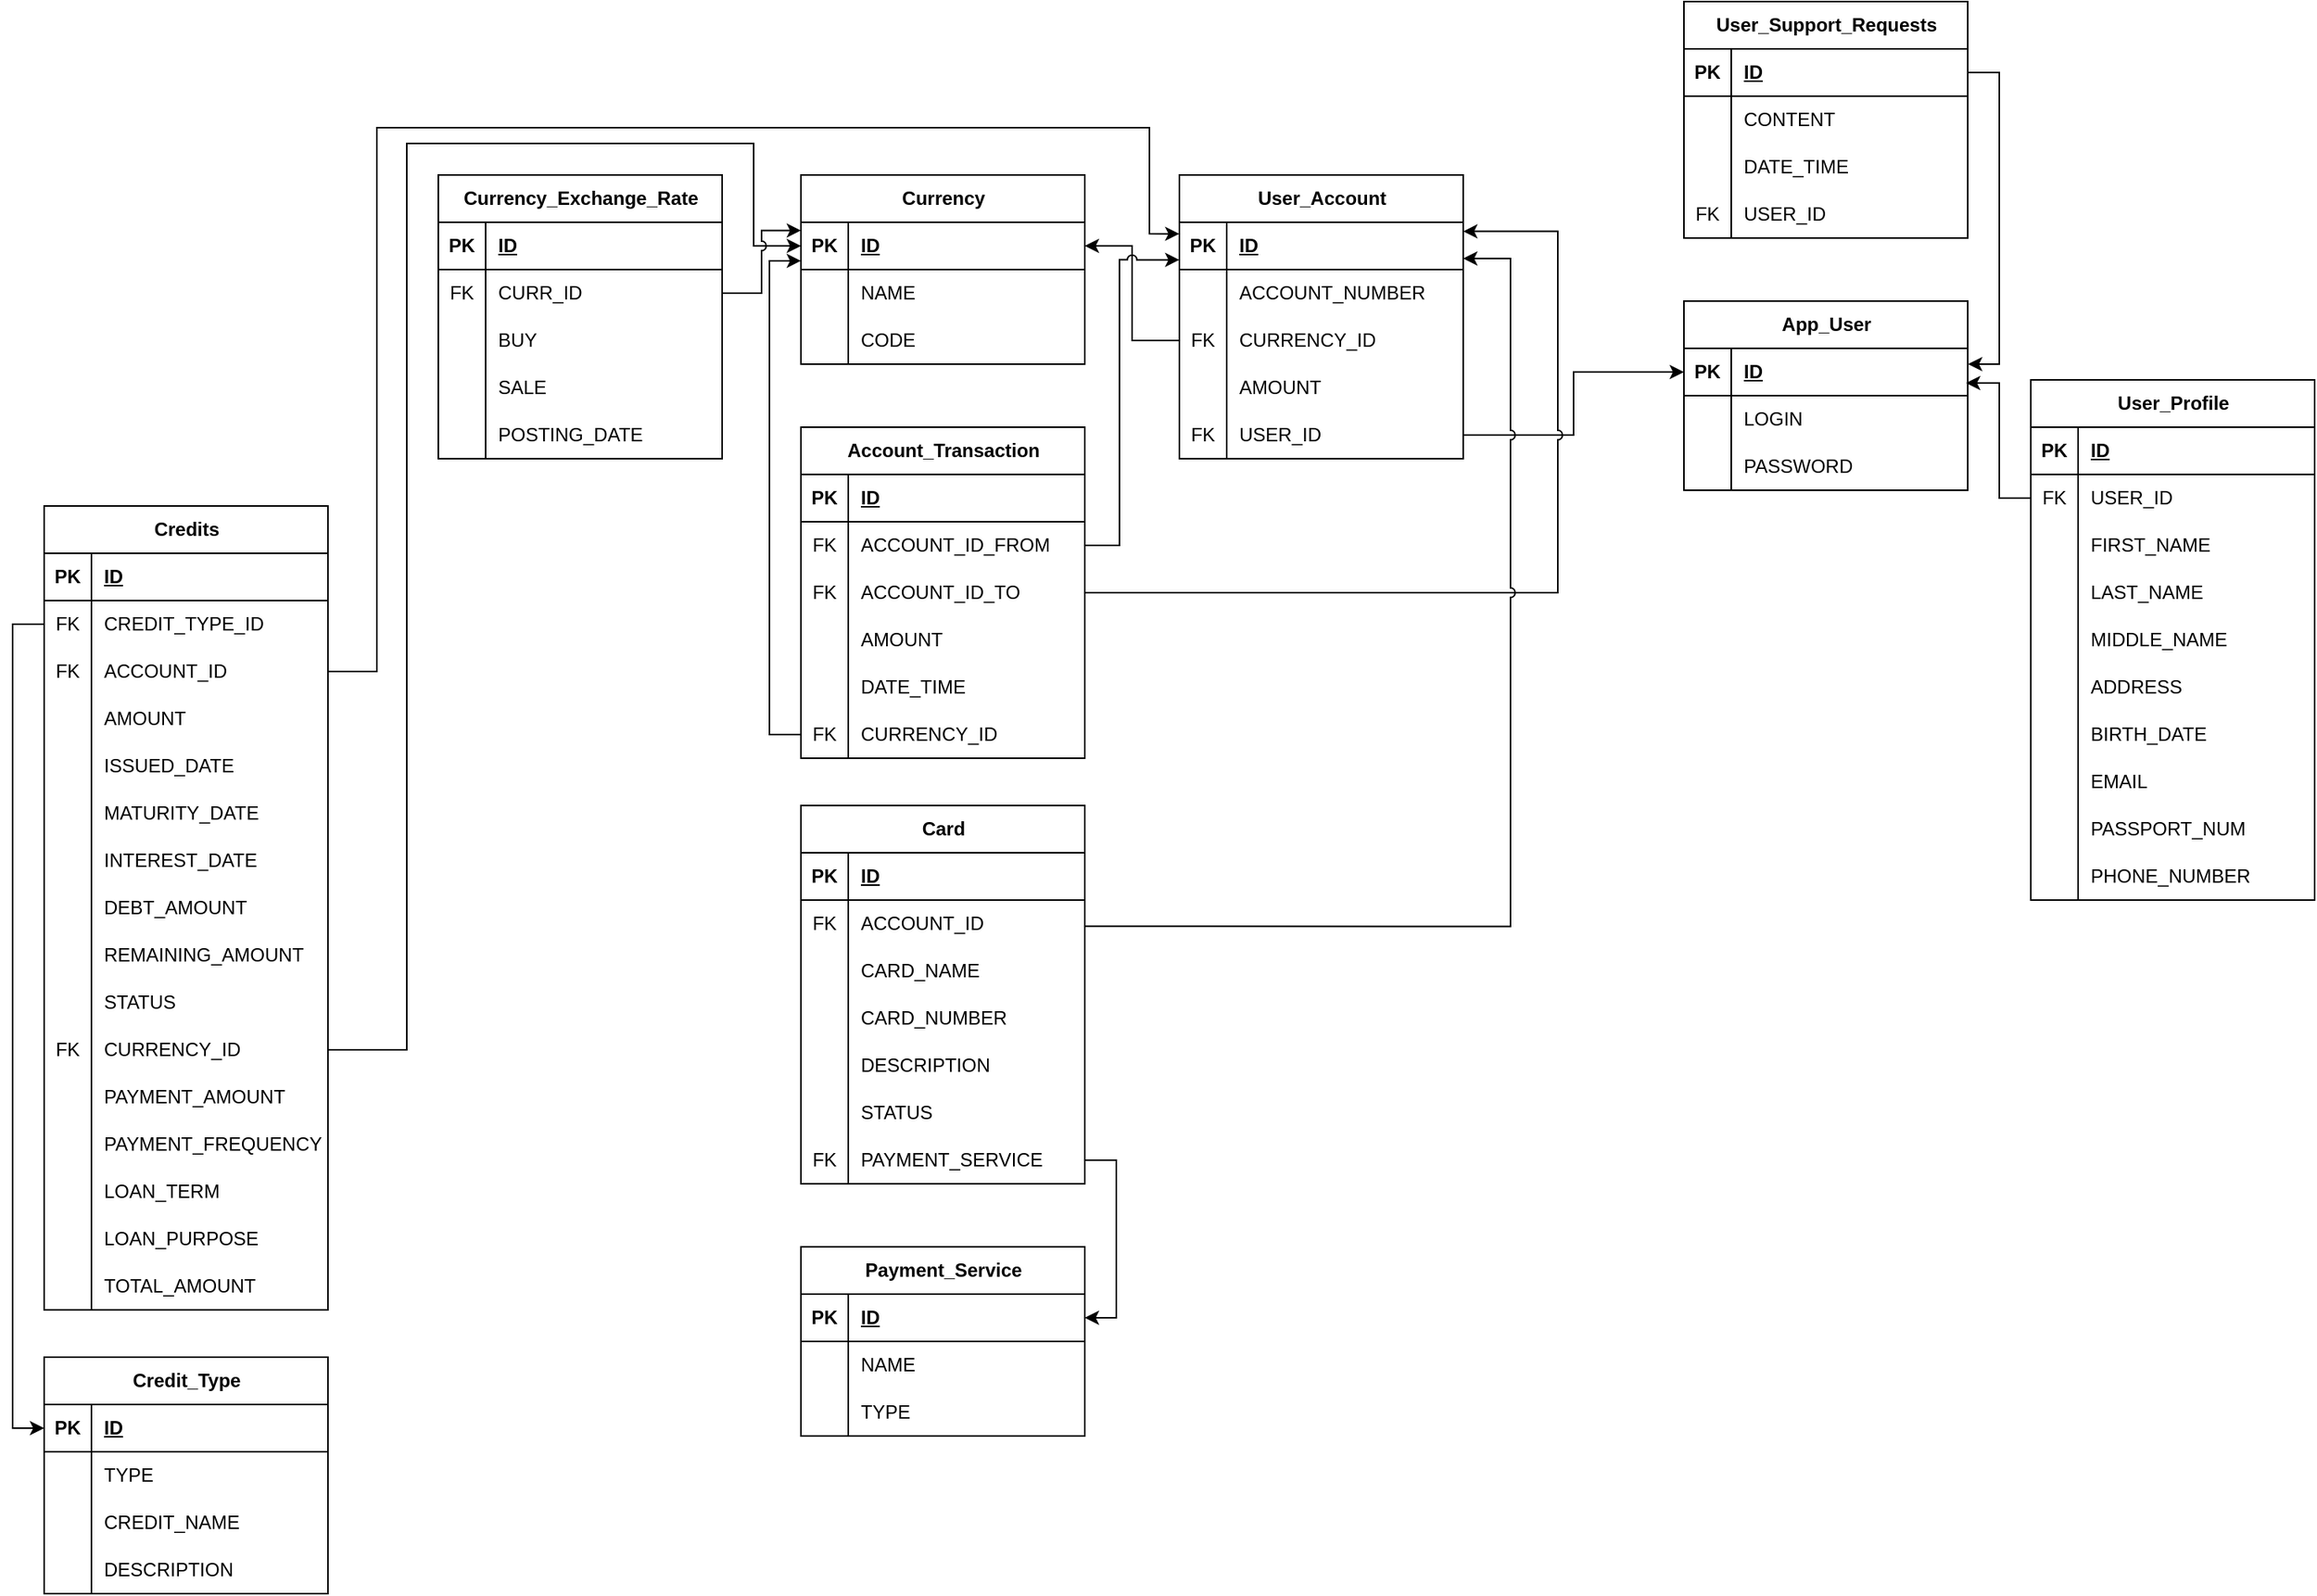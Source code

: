<mxfile version="26.0.2">
  <diagram name="Strona-1" id="JRtkmT9gTmywYc5zX4x3">
    <mxGraphModel dx="3053" dy="1618" grid="1" gridSize="10" guides="1" tooltips="1" connect="1" arrows="1" fold="1" page="1" pageScale="1" pageWidth="827" pageHeight="1169" math="0" shadow="0">
      <root>
        <mxCell id="0" />
        <mxCell id="1" parent="0" />
        <mxCell id="XzdCLvSFGV3D_6QqC-bT-1" value="Currency" style="shape=table;startSize=30;container=1;collapsible=1;childLayout=tableLayout;fixedRows=1;rowLines=0;fontStyle=1;align=center;resizeLast=1;html=1;" vertex="1" parent="1">
          <mxGeometry x="560" y="1020" width="180" height="120.0" as="geometry" />
        </mxCell>
        <mxCell id="XzdCLvSFGV3D_6QqC-bT-2" value="" style="shape=tableRow;horizontal=0;startSize=0;swimlaneHead=0;swimlaneBody=0;fillColor=none;collapsible=0;dropTarget=0;points=[[0,0.5],[1,0.5]];portConstraint=eastwest;top=0;left=0;right=0;bottom=1;" vertex="1" parent="XzdCLvSFGV3D_6QqC-bT-1">
          <mxGeometry y="30" width="180" height="30" as="geometry" />
        </mxCell>
        <mxCell id="XzdCLvSFGV3D_6QqC-bT-3" value="PK" style="shape=partialRectangle;connectable=0;fillColor=none;top=0;left=0;bottom=0;right=0;fontStyle=1;overflow=hidden;whiteSpace=wrap;html=1;" vertex="1" parent="XzdCLvSFGV3D_6QqC-bT-2">
          <mxGeometry width="30" height="30" as="geometry">
            <mxRectangle width="30" height="30" as="alternateBounds" />
          </mxGeometry>
        </mxCell>
        <mxCell id="XzdCLvSFGV3D_6QqC-bT-4" value="ID" style="shape=partialRectangle;connectable=0;fillColor=none;top=0;left=0;bottom=0;right=0;align=left;spacingLeft=6;fontStyle=5;overflow=hidden;whiteSpace=wrap;html=1;" vertex="1" parent="XzdCLvSFGV3D_6QqC-bT-2">
          <mxGeometry x="30" width="150" height="30" as="geometry">
            <mxRectangle width="150" height="30" as="alternateBounds" />
          </mxGeometry>
        </mxCell>
        <mxCell id="XzdCLvSFGV3D_6QqC-bT-5" value="" style="shape=tableRow;horizontal=0;startSize=0;swimlaneHead=0;swimlaneBody=0;fillColor=none;collapsible=0;dropTarget=0;points=[[0,0.5],[1,0.5]];portConstraint=eastwest;top=0;left=0;right=0;bottom=0;" vertex="1" parent="XzdCLvSFGV3D_6QqC-bT-1">
          <mxGeometry y="60" width="180" height="30" as="geometry" />
        </mxCell>
        <mxCell id="XzdCLvSFGV3D_6QqC-bT-6" value="" style="shape=partialRectangle;connectable=0;fillColor=none;top=0;left=0;bottom=0;right=0;editable=1;overflow=hidden;whiteSpace=wrap;html=1;" vertex="1" parent="XzdCLvSFGV3D_6QqC-bT-5">
          <mxGeometry width="30" height="30" as="geometry">
            <mxRectangle width="30" height="30" as="alternateBounds" />
          </mxGeometry>
        </mxCell>
        <mxCell id="XzdCLvSFGV3D_6QqC-bT-7" value="NAME" style="shape=partialRectangle;connectable=0;fillColor=none;top=0;left=0;bottom=0;right=0;align=left;spacingLeft=6;overflow=hidden;whiteSpace=wrap;html=1;" vertex="1" parent="XzdCLvSFGV3D_6QqC-bT-5">
          <mxGeometry x="30" width="150" height="30" as="geometry">
            <mxRectangle width="150" height="30" as="alternateBounds" />
          </mxGeometry>
        </mxCell>
        <mxCell id="XzdCLvSFGV3D_6QqC-bT-8" value="" style="shape=tableRow;horizontal=0;startSize=0;swimlaneHead=0;swimlaneBody=0;fillColor=none;collapsible=0;dropTarget=0;points=[[0,0.5],[1,0.5]];portConstraint=eastwest;top=0;left=0;right=0;bottom=0;" vertex="1" parent="XzdCLvSFGV3D_6QqC-bT-1">
          <mxGeometry y="90" width="180" height="30" as="geometry" />
        </mxCell>
        <mxCell id="XzdCLvSFGV3D_6QqC-bT-9" value="" style="shape=partialRectangle;connectable=0;fillColor=none;top=0;left=0;bottom=0;right=0;editable=1;overflow=hidden;whiteSpace=wrap;html=1;" vertex="1" parent="XzdCLvSFGV3D_6QqC-bT-8">
          <mxGeometry width="30" height="30" as="geometry">
            <mxRectangle width="30" height="30" as="alternateBounds" />
          </mxGeometry>
        </mxCell>
        <mxCell id="XzdCLvSFGV3D_6QqC-bT-10" value="CODE" style="shape=partialRectangle;connectable=0;fillColor=none;top=0;left=0;bottom=0;right=0;align=left;spacingLeft=6;overflow=hidden;whiteSpace=wrap;html=1;" vertex="1" parent="XzdCLvSFGV3D_6QqC-bT-8">
          <mxGeometry x="30" width="150" height="30" as="geometry">
            <mxRectangle width="150" height="30" as="alternateBounds" />
          </mxGeometry>
        </mxCell>
        <mxCell id="XzdCLvSFGV3D_6QqC-bT-14" value="App_User" style="shape=table;startSize=30;container=1;collapsible=1;childLayout=tableLayout;fixedRows=1;rowLines=0;fontStyle=1;align=center;resizeLast=1;html=1;" vertex="1" parent="1">
          <mxGeometry x="1120" y="1100" width="180" height="120.0" as="geometry" />
        </mxCell>
        <mxCell id="XzdCLvSFGV3D_6QqC-bT-15" value="" style="shape=tableRow;horizontal=0;startSize=0;swimlaneHead=0;swimlaneBody=0;fillColor=none;collapsible=0;dropTarget=0;points=[[0,0.5],[1,0.5]];portConstraint=eastwest;top=0;left=0;right=0;bottom=1;" vertex="1" parent="XzdCLvSFGV3D_6QqC-bT-14">
          <mxGeometry y="30" width="180" height="30" as="geometry" />
        </mxCell>
        <mxCell id="XzdCLvSFGV3D_6QqC-bT-16" value="PK" style="shape=partialRectangle;connectable=0;fillColor=none;top=0;left=0;bottom=0;right=0;fontStyle=1;overflow=hidden;whiteSpace=wrap;html=1;" vertex="1" parent="XzdCLvSFGV3D_6QqC-bT-15">
          <mxGeometry width="30" height="30" as="geometry">
            <mxRectangle width="30" height="30" as="alternateBounds" />
          </mxGeometry>
        </mxCell>
        <mxCell id="XzdCLvSFGV3D_6QqC-bT-17" value="ID" style="shape=partialRectangle;connectable=0;fillColor=none;top=0;left=0;bottom=0;right=0;align=left;spacingLeft=6;fontStyle=5;overflow=hidden;whiteSpace=wrap;html=1;" vertex="1" parent="XzdCLvSFGV3D_6QqC-bT-15">
          <mxGeometry x="30" width="150" height="30" as="geometry">
            <mxRectangle width="150" height="30" as="alternateBounds" />
          </mxGeometry>
        </mxCell>
        <mxCell id="XzdCLvSFGV3D_6QqC-bT-18" value="" style="shape=tableRow;horizontal=0;startSize=0;swimlaneHead=0;swimlaneBody=0;fillColor=none;collapsible=0;dropTarget=0;points=[[0,0.5],[1,0.5]];portConstraint=eastwest;top=0;left=0;right=0;bottom=0;" vertex="1" parent="XzdCLvSFGV3D_6QqC-bT-14">
          <mxGeometry y="60" width="180" height="30" as="geometry" />
        </mxCell>
        <mxCell id="XzdCLvSFGV3D_6QqC-bT-19" value="" style="shape=partialRectangle;connectable=0;fillColor=none;top=0;left=0;bottom=0;right=0;editable=1;overflow=hidden;whiteSpace=wrap;html=1;" vertex="1" parent="XzdCLvSFGV3D_6QqC-bT-18">
          <mxGeometry width="30" height="30" as="geometry">
            <mxRectangle width="30" height="30" as="alternateBounds" />
          </mxGeometry>
        </mxCell>
        <mxCell id="XzdCLvSFGV3D_6QqC-bT-20" value="LOGIN" style="shape=partialRectangle;connectable=0;fillColor=none;top=0;left=0;bottom=0;right=0;align=left;spacingLeft=6;overflow=hidden;whiteSpace=wrap;html=1;" vertex="1" parent="XzdCLvSFGV3D_6QqC-bT-18">
          <mxGeometry x="30" width="150" height="30" as="geometry">
            <mxRectangle width="150" height="30" as="alternateBounds" />
          </mxGeometry>
        </mxCell>
        <mxCell id="XzdCLvSFGV3D_6QqC-bT-21" value="" style="shape=tableRow;horizontal=0;startSize=0;swimlaneHead=0;swimlaneBody=0;fillColor=none;collapsible=0;dropTarget=0;points=[[0,0.5],[1,0.5]];portConstraint=eastwest;top=0;left=0;right=0;bottom=0;" vertex="1" parent="XzdCLvSFGV3D_6QqC-bT-14">
          <mxGeometry y="90" width="180" height="30" as="geometry" />
        </mxCell>
        <mxCell id="XzdCLvSFGV3D_6QqC-bT-22" value="" style="shape=partialRectangle;connectable=0;fillColor=none;top=0;left=0;bottom=0;right=0;editable=1;overflow=hidden;whiteSpace=wrap;html=1;" vertex="1" parent="XzdCLvSFGV3D_6QqC-bT-21">
          <mxGeometry width="30" height="30" as="geometry">
            <mxRectangle width="30" height="30" as="alternateBounds" />
          </mxGeometry>
        </mxCell>
        <mxCell id="XzdCLvSFGV3D_6QqC-bT-23" value="PASSWORD" style="shape=partialRectangle;connectable=0;fillColor=none;top=0;left=0;bottom=0;right=0;align=left;spacingLeft=6;overflow=hidden;whiteSpace=wrap;html=1;" vertex="1" parent="XzdCLvSFGV3D_6QqC-bT-21">
          <mxGeometry x="30" width="150" height="30" as="geometry">
            <mxRectangle width="150" height="30" as="alternateBounds" />
          </mxGeometry>
        </mxCell>
        <mxCell id="XzdCLvSFGV3D_6QqC-bT-30" value="User_Profile" style="shape=table;startSize=30;container=1;collapsible=1;childLayout=tableLayout;fixedRows=1;rowLines=0;fontStyle=1;align=center;resizeLast=1;html=1;" vertex="1" parent="1">
          <mxGeometry x="1340" y="1150" width="180" height="330.0" as="geometry" />
        </mxCell>
        <mxCell id="XzdCLvSFGV3D_6QqC-bT-31" value="" style="shape=tableRow;horizontal=0;startSize=0;swimlaneHead=0;swimlaneBody=0;fillColor=none;collapsible=0;dropTarget=0;points=[[0,0.5],[1,0.5]];portConstraint=eastwest;top=0;left=0;right=0;bottom=1;" vertex="1" parent="XzdCLvSFGV3D_6QqC-bT-30">
          <mxGeometry y="30" width="180" height="30" as="geometry" />
        </mxCell>
        <mxCell id="XzdCLvSFGV3D_6QqC-bT-32" value="PK" style="shape=partialRectangle;connectable=0;fillColor=none;top=0;left=0;bottom=0;right=0;fontStyle=1;overflow=hidden;whiteSpace=wrap;html=1;" vertex="1" parent="XzdCLvSFGV3D_6QqC-bT-31">
          <mxGeometry width="30" height="30" as="geometry">
            <mxRectangle width="30" height="30" as="alternateBounds" />
          </mxGeometry>
        </mxCell>
        <mxCell id="XzdCLvSFGV3D_6QqC-bT-33" value="ID" style="shape=partialRectangle;connectable=0;fillColor=none;top=0;left=0;bottom=0;right=0;align=left;spacingLeft=6;fontStyle=5;overflow=hidden;whiteSpace=wrap;html=1;" vertex="1" parent="XzdCLvSFGV3D_6QqC-bT-31">
          <mxGeometry x="30" width="150" height="30" as="geometry">
            <mxRectangle width="150" height="30" as="alternateBounds" />
          </mxGeometry>
        </mxCell>
        <mxCell id="XzdCLvSFGV3D_6QqC-bT-34" value="" style="shape=tableRow;horizontal=0;startSize=0;swimlaneHead=0;swimlaneBody=0;fillColor=none;collapsible=0;dropTarget=0;points=[[0,0.5],[1,0.5]];portConstraint=eastwest;top=0;left=0;right=0;bottom=0;" vertex="1" parent="XzdCLvSFGV3D_6QqC-bT-30">
          <mxGeometry y="60" width="180" height="30" as="geometry" />
        </mxCell>
        <mxCell id="XzdCLvSFGV3D_6QqC-bT-35" value="FK" style="shape=partialRectangle;connectable=0;fillColor=none;top=0;left=0;bottom=0;right=0;editable=1;overflow=hidden;whiteSpace=wrap;html=1;" vertex="1" parent="XzdCLvSFGV3D_6QqC-bT-34">
          <mxGeometry width="30" height="30" as="geometry">
            <mxRectangle width="30" height="30" as="alternateBounds" />
          </mxGeometry>
        </mxCell>
        <mxCell id="XzdCLvSFGV3D_6QqC-bT-36" value="USER_ID" style="shape=partialRectangle;connectable=0;fillColor=none;top=0;left=0;bottom=0;right=0;align=left;spacingLeft=6;overflow=hidden;whiteSpace=wrap;html=1;" vertex="1" parent="XzdCLvSFGV3D_6QqC-bT-34">
          <mxGeometry x="30" width="150" height="30" as="geometry">
            <mxRectangle width="150" height="30" as="alternateBounds" />
          </mxGeometry>
        </mxCell>
        <mxCell id="XzdCLvSFGV3D_6QqC-bT-37" value="" style="shape=tableRow;horizontal=0;startSize=0;swimlaneHead=0;swimlaneBody=0;fillColor=none;collapsible=0;dropTarget=0;points=[[0,0.5],[1,0.5]];portConstraint=eastwest;top=0;left=0;right=0;bottom=0;" vertex="1" parent="XzdCLvSFGV3D_6QqC-bT-30">
          <mxGeometry y="90" width="180" height="30" as="geometry" />
        </mxCell>
        <mxCell id="XzdCLvSFGV3D_6QqC-bT-38" value="" style="shape=partialRectangle;connectable=0;fillColor=none;top=0;left=0;bottom=0;right=0;editable=1;overflow=hidden;whiteSpace=wrap;html=1;" vertex="1" parent="XzdCLvSFGV3D_6QqC-bT-37">
          <mxGeometry width="30" height="30" as="geometry">
            <mxRectangle width="30" height="30" as="alternateBounds" />
          </mxGeometry>
        </mxCell>
        <mxCell id="XzdCLvSFGV3D_6QqC-bT-39" value="FIRST_NAME" style="shape=partialRectangle;connectable=0;fillColor=none;top=0;left=0;bottom=0;right=0;align=left;spacingLeft=6;overflow=hidden;whiteSpace=wrap;html=1;" vertex="1" parent="XzdCLvSFGV3D_6QqC-bT-37">
          <mxGeometry x="30" width="150" height="30" as="geometry">
            <mxRectangle width="150" height="30" as="alternateBounds" />
          </mxGeometry>
        </mxCell>
        <mxCell id="XzdCLvSFGV3D_6QqC-bT-40" value="" style="shape=tableRow;horizontal=0;startSize=0;swimlaneHead=0;swimlaneBody=0;fillColor=none;collapsible=0;dropTarget=0;points=[[0,0.5],[1,0.5]];portConstraint=eastwest;top=0;left=0;right=0;bottom=0;" vertex="1" parent="XzdCLvSFGV3D_6QqC-bT-30">
          <mxGeometry y="120" width="180" height="30" as="geometry" />
        </mxCell>
        <mxCell id="XzdCLvSFGV3D_6QqC-bT-41" value="" style="shape=partialRectangle;connectable=0;fillColor=none;top=0;left=0;bottom=0;right=0;editable=1;overflow=hidden;whiteSpace=wrap;html=1;" vertex="1" parent="XzdCLvSFGV3D_6QqC-bT-40">
          <mxGeometry width="30" height="30" as="geometry">
            <mxRectangle width="30" height="30" as="alternateBounds" />
          </mxGeometry>
        </mxCell>
        <mxCell id="XzdCLvSFGV3D_6QqC-bT-42" value="LAST_NAME" style="shape=partialRectangle;connectable=0;fillColor=none;top=0;left=0;bottom=0;right=0;align=left;spacingLeft=6;overflow=hidden;whiteSpace=wrap;html=1;" vertex="1" parent="XzdCLvSFGV3D_6QqC-bT-40">
          <mxGeometry x="30" width="150" height="30" as="geometry">
            <mxRectangle width="150" height="30" as="alternateBounds" />
          </mxGeometry>
        </mxCell>
        <mxCell id="XzdCLvSFGV3D_6QqC-bT-43" value="" style="shape=tableRow;horizontal=0;startSize=0;swimlaneHead=0;swimlaneBody=0;fillColor=none;collapsible=0;dropTarget=0;points=[[0,0.5],[1,0.5]];portConstraint=eastwest;top=0;left=0;right=0;bottom=0;" vertex="1" parent="XzdCLvSFGV3D_6QqC-bT-30">
          <mxGeometry y="150" width="180" height="30" as="geometry" />
        </mxCell>
        <mxCell id="XzdCLvSFGV3D_6QqC-bT-44" value="" style="shape=partialRectangle;connectable=0;fillColor=none;top=0;left=0;bottom=0;right=0;editable=1;overflow=hidden;whiteSpace=wrap;html=1;" vertex="1" parent="XzdCLvSFGV3D_6QqC-bT-43">
          <mxGeometry width="30" height="30" as="geometry">
            <mxRectangle width="30" height="30" as="alternateBounds" />
          </mxGeometry>
        </mxCell>
        <mxCell id="XzdCLvSFGV3D_6QqC-bT-45" value="MIDDLE_NAME" style="shape=partialRectangle;connectable=0;fillColor=none;top=0;left=0;bottom=0;right=0;align=left;spacingLeft=6;overflow=hidden;whiteSpace=wrap;html=1;" vertex="1" parent="XzdCLvSFGV3D_6QqC-bT-43">
          <mxGeometry x="30" width="150" height="30" as="geometry">
            <mxRectangle width="150" height="30" as="alternateBounds" />
          </mxGeometry>
        </mxCell>
        <mxCell id="XzdCLvSFGV3D_6QqC-bT-62" value="" style="shape=tableRow;horizontal=0;startSize=0;swimlaneHead=0;swimlaneBody=0;fillColor=none;collapsible=0;dropTarget=0;points=[[0,0.5],[1,0.5]];portConstraint=eastwest;top=0;left=0;right=0;bottom=0;" vertex="1" parent="XzdCLvSFGV3D_6QqC-bT-30">
          <mxGeometry y="180" width="180" height="30" as="geometry" />
        </mxCell>
        <mxCell id="XzdCLvSFGV3D_6QqC-bT-63" value="" style="shape=partialRectangle;connectable=0;fillColor=none;top=0;left=0;bottom=0;right=0;editable=1;overflow=hidden;whiteSpace=wrap;html=1;" vertex="1" parent="XzdCLvSFGV3D_6QqC-bT-62">
          <mxGeometry width="30" height="30" as="geometry">
            <mxRectangle width="30" height="30" as="alternateBounds" />
          </mxGeometry>
        </mxCell>
        <mxCell id="XzdCLvSFGV3D_6QqC-bT-64" value="ADDRESS" style="shape=partialRectangle;connectable=0;fillColor=none;top=0;left=0;bottom=0;right=0;align=left;spacingLeft=6;overflow=hidden;whiteSpace=wrap;html=1;" vertex="1" parent="XzdCLvSFGV3D_6QqC-bT-62">
          <mxGeometry x="30" width="150" height="30" as="geometry">
            <mxRectangle width="150" height="30" as="alternateBounds" />
          </mxGeometry>
        </mxCell>
        <mxCell id="XzdCLvSFGV3D_6QqC-bT-65" value="" style="shape=tableRow;horizontal=0;startSize=0;swimlaneHead=0;swimlaneBody=0;fillColor=none;collapsible=0;dropTarget=0;points=[[0,0.5],[1,0.5]];portConstraint=eastwest;top=0;left=0;right=0;bottom=0;" vertex="1" parent="XzdCLvSFGV3D_6QqC-bT-30">
          <mxGeometry y="210" width="180" height="30" as="geometry" />
        </mxCell>
        <mxCell id="XzdCLvSFGV3D_6QqC-bT-66" value="" style="shape=partialRectangle;connectable=0;fillColor=none;top=0;left=0;bottom=0;right=0;editable=1;overflow=hidden;whiteSpace=wrap;html=1;" vertex="1" parent="XzdCLvSFGV3D_6QqC-bT-65">
          <mxGeometry width="30" height="30" as="geometry">
            <mxRectangle width="30" height="30" as="alternateBounds" />
          </mxGeometry>
        </mxCell>
        <mxCell id="XzdCLvSFGV3D_6QqC-bT-67" value="BIRTH_DATE" style="shape=partialRectangle;connectable=0;fillColor=none;top=0;left=0;bottom=0;right=0;align=left;spacingLeft=6;overflow=hidden;whiteSpace=wrap;html=1;" vertex="1" parent="XzdCLvSFGV3D_6QqC-bT-65">
          <mxGeometry x="30" width="150" height="30" as="geometry">
            <mxRectangle width="150" height="30" as="alternateBounds" />
          </mxGeometry>
        </mxCell>
        <mxCell id="XzdCLvSFGV3D_6QqC-bT-68" value="" style="shape=tableRow;horizontal=0;startSize=0;swimlaneHead=0;swimlaneBody=0;fillColor=none;collapsible=0;dropTarget=0;points=[[0,0.5],[1,0.5]];portConstraint=eastwest;top=0;left=0;right=0;bottom=0;" vertex="1" parent="XzdCLvSFGV3D_6QqC-bT-30">
          <mxGeometry y="240" width="180" height="30" as="geometry" />
        </mxCell>
        <mxCell id="XzdCLvSFGV3D_6QqC-bT-69" value="" style="shape=partialRectangle;connectable=0;fillColor=none;top=0;left=0;bottom=0;right=0;editable=1;overflow=hidden;whiteSpace=wrap;html=1;" vertex="1" parent="XzdCLvSFGV3D_6QqC-bT-68">
          <mxGeometry width="30" height="30" as="geometry">
            <mxRectangle width="30" height="30" as="alternateBounds" />
          </mxGeometry>
        </mxCell>
        <mxCell id="XzdCLvSFGV3D_6QqC-bT-70" value="EMAIL" style="shape=partialRectangle;connectable=0;fillColor=none;top=0;left=0;bottom=0;right=0;align=left;spacingLeft=6;overflow=hidden;whiteSpace=wrap;html=1;" vertex="1" parent="XzdCLvSFGV3D_6QqC-bT-68">
          <mxGeometry x="30" width="150" height="30" as="geometry">
            <mxRectangle width="150" height="30" as="alternateBounds" />
          </mxGeometry>
        </mxCell>
        <mxCell id="XzdCLvSFGV3D_6QqC-bT-71" value="" style="shape=tableRow;horizontal=0;startSize=0;swimlaneHead=0;swimlaneBody=0;fillColor=none;collapsible=0;dropTarget=0;points=[[0,0.5],[1,0.5]];portConstraint=eastwest;top=0;left=0;right=0;bottom=0;" vertex="1" parent="XzdCLvSFGV3D_6QqC-bT-30">
          <mxGeometry y="270" width="180" height="30" as="geometry" />
        </mxCell>
        <mxCell id="XzdCLvSFGV3D_6QqC-bT-72" value="" style="shape=partialRectangle;connectable=0;fillColor=none;top=0;left=0;bottom=0;right=0;editable=1;overflow=hidden;whiteSpace=wrap;html=1;" vertex="1" parent="XzdCLvSFGV3D_6QqC-bT-71">
          <mxGeometry width="30" height="30" as="geometry">
            <mxRectangle width="30" height="30" as="alternateBounds" />
          </mxGeometry>
        </mxCell>
        <mxCell id="XzdCLvSFGV3D_6QqC-bT-73" value="PASSPORT_NUM" style="shape=partialRectangle;connectable=0;fillColor=none;top=0;left=0;bottom=0;right=0;align=left;spacingLeft=6;overflow=hidden;whiteSpace=wrap;html=1;" vertex="1" parent="XzdCLvSFGV3D_6QqC-bT-71">
          <mxGeometry x="30" width="150" height="30" as="geometry">
            <mxRectangle width="150" height="30" as="alternateBounds" />
          </mxGeometry>
        </mxCell>
        <mxCell id="XzdCLvSFGV3D_6QqC-bT-77" value="" style="shape=tableRow;horizontal=0;startSize=0;swimlaneHead=0;swimlaneBody=0;fillColor=none;collapsible=0;dropTarget=0;points=[[0,0.5],[1,0.5]];portConstraint=eastwest;top=0;left=0;right=0;bottom=0;" vertex="1" parent="XzdCLvSFGV3D_6QqC-bT-30">
          <mxGeometry y="300" width="180" height="30" as="geometry" />
        </mxCell>
        <mxCell id="XzdCLvSFGV3D_6QqC-bT-78" value="" style="shape=partialRectangle;connectable=0;fillColor=none;top=0;left=0;bottom=0;right=0;editable=1;overflow=hidden;whiteSpace=wrap;html=1;" vertex="1" parent="XzdCLvSFGV3D_6QqC-bT-77">
          <mxGeometry width="30" height="30" as="geometry">
            <mxRectangle width="30" height="30" as="alternateBounds" />
          </mxGeometry>
        </mxCell>
        <mxCell id="XzdCLvSFGV3D_6QqC-bT-79" value="PHONE_NUMBER" style="shape=partialRectangle;connectable=0;fillColor=none;top=0;left=0;bottom=0;right=0;align=left;spacingLeft=6;overflow=hidden;whiteSpace=wrap;html=1;" vertex="1" parent="XzdCLvSFGV3D_6QqC-bT-77">
          <mxGeometry x="30" width="150" height="30" as="geometry">
            <mxRectangle width="150" height="30" as="alternateBounds" />
          </mxGeometry>
        </mxCell>
        <mxCell id="XzdCLvSFGV3D_6QqC-bT-80" value="User_Support_Requests" style="shape=table;startSize=30;container=1;collapsible=1;childLayout=tableLayout;fixedRows=1;rowLines=0;fontStyle=1;align=center;resizeLast=1;html=1;" vertex="1" parent="1">
          <mxGeometry x="1120" y="910" width="180" height="150.0" as="geometry" />
        </mxCell>
        <mxCell id="XzdCLvSFGV3D_6QqC-bT-81" value="" style="shape=tableRow;horizontal=0;startSize=0;swimlaneHead=0;swimlaneBody=0;fillColor=none;collapsible=0;dropTarget=0;points=[[0,0.5],[1,0.5]];portConstraint=eastwest;top=0;left=0;right=0;bottom=1;" vertex="1" parent="XzdCLvSFGV3D_6QqC-bT-80">
          <mxGeometry y="30" width="180" height="30" as="geometry" />
        </mxCell>
        <mxCell id="XzdCLvSFGV3D_6QqC-bT-82" value="PK" style="shape=partialRectangle;connectable=0;fillColor=none;top=0;left=0;bottom=0;right=0;fontStyle=1;overflow=hidden;whiteSpace=wrap;html=1;" vertex="1" parent="XzdCLvSFGV3D_6QqC-bT-81">
          <mxGeometry width="30" height="30" as="geometry">
            <mxRectangle width="30" height="30" as="alternateBounds" />
          </mxGeometry>
        </mxCell>
        <mxCell id="XzdCLvSFGV3D_6QqC-bT-83" value="ID" style="shape=partialRectangle;connectable=0;fillColor=none;top=0;left=0;bottom=0;right=0;align=left;spacingLeft=6;fontStyle=5;overflow=hidden;whiteSpace=wrap;html=1;" vertex="1" parent="XzdCLvSFGV3D_6QqC-bT-81">
          <mxGeometry x="30" width="150" height="30" as="geometry">
            <mxRectangle width="150" height="30" as="alternateBounds" />
          </mxGeometry>
        </mxCell>
        <mxCell id="XzdCLvSFGV3D_6QqC-bT-84" value="" style="shape=tableRow;horizontal=0;startSize=0;swimlaneHead=0;swimlaneBody=0;fillColor=none;collapsible=0;dropTarget=0;points=[[0,0.5],[1,0.5]];portConstraint=eastwest;top=0;left=0;right=0;bottom=0;" vertex="1" parent="XzdCLvSFGV3D_6QqC-bT-80">
          <mxGeometry y="60" width="180" height="30" as="geometry" />
        </mxCell>
        <mxCell id="XzdCLvSFGV3D_6QqC-bT-85" value="" style="shape=partialRectangle;connectable=0;fillColor=none;top=0;left=0;bottom=0;right=0;editable=1;overflow=hidden;whiteSpace=wrap;html=1;" vertex="1" parent="XzdCLvSFGV3D_6QqC-bT-84">
          <mxGeometry width="30" height="30" as="geometry">
            <mxRectangle width="30" height="30" as="alternateBounds" />
          </mxGeometry>
        </mxCell>
        <mxCell id="XzdCLvSFGV3D_6QqC-bT-86" value="CONTENT" style="shape=partialRectangle;connectable=0;fillColor=none;top=0;left=0;bottom=0;right=0;align=left;spacingLeft=6;overflow=hidden;whiteSpace=wrap;html=1;" vertex="1" parent="XzdCLvSFGV3D_6QqC-bT-84">
          <mxGeometry x="30" width="150" height="30" as="geometry">
            <mxRectangle width="150" height="30" as="alternateBounds" />
          </mxGeometry>
        </mxCell>
        <mxCell id="XzdCLvSFGV3D_6QqC-bT-87" value="" style="shape=tableRow;horizontal=0;startSize=0;swimlaneHead=0;swimlaneBody=0;fillColor=none;collapsible=0;dropTarget=0;points=[[0,0.5],[1,0.5]];portConstraint=eastwest;top=0;left=0;right=0;bottom=0;" vertex="1" parent="XzdCLvSFGV3D_6QqC-bT-80">
          <mxGeometry y="90" width="180" height="30" as="geometry" />
        </mxCell>
        <mxCell id="XzdCLvSFGV3D_6QqC-bT-88" value="" style="shape=partialRectangle;connectable=0;fillColor=none;top=0;left=0;bottom=0;right=0;editable=1;overflow=hidden;whiteSpace=wrap;html=1;" vertex="1" parent="XzdCLvSFGV3D_6QqC-bT-87">
          <mxGeometry width="30" height="30" as="geometry">
            <mxRectangle width="30" height="30" as="alternateBounds" />
          </mxGeometry>
        </mxCell>
        <mxCell id="XzdCLvSFGV3D_6QqC-bT-89" value="DATE_TIME" style="shape=partialRectangle;connectable=0;fillColor=none;top=0;left=0;bottom=0;right=0;align=left;spacingLeft=6;overflow=hidden;whiteSpace=wrap;html=1;" vertex="1" parent="XzdCLvSFGV3D_6QqC-bT-87">
          <mxGeometry x="30" width="150" height="30" as="geometry">
            <mxRectangle width="150" height="30" as="alternateBounds" />
          </mxGeometry>
        </mxCell>
        <mxCell id="XzdCLvSFGV3D_6QqC-bT-90" value="" style="shape=tableRow;horizontal=0;startSize=0;swimlaneHead=0;swimlaneBody=0;fillColor=none;collapsible=0;dropTarget=0;points=[[0,0.5],[1,0.5]];portConstraint=eastwest;top=0;left=0;right=0;bottom=0;" vertex="1" parent="XzdCLvSFGV3D_6QqC-bT-80">
          <mxGeometry y="120" width="180" height="30" as="geometry" />
        </mxCell>
        <mxCell id="XzdCLvSFGV3D_6QqC-bT-91" value="FK" style="shape=partialRectangle;connectable=0;fillColor=none;top=0;left=0;bottom=0;right=0;editable=1;overflow=hidden;whiteSpace=wrap;html=1;" vertex="1" parent="XzdCLvSFGV3D_6QqC-bT-90">
          <mxGeometry width="30" height="30" as="geometry">
            <mxRectangle width="30" height="30" as="alternateBounds" />
          </mxGeometry>
        </mxCell>
        <mxCell id="XzdCLvSFGV3D_6QqC-bT-92" value="USER_ID" style="shape=partialRectangle;connectable=0;fillColor=none;top=0;left=0;bottom=0;right=0;align=left;spacingLeft=6;overflow=hidden;whiteSpace=wrap;html=1;" vertex="1" parent="XzdCLvSFGV3D_6QqC-bT-90">
          <mxGeometry x="30" width="150" height="30" as="geometry">
            <mxRectangle width="150" height="30" as="alternateBounds" />
          </mxGeometry>
        </mxCell>
        <mxCell id="XzdCLvSFGV3D_6QqC-bT-96" value="Currency_Exchange_Rate" style="shape=table;startSize=30;container=1;collapsible=1;childLayout=tableLayout;fixedRows=1;rowLines=0;fontStyle=1;align=center;resizeLast=1;html=1;" vertex="1" parent="1">
          <mxGeometry x="330" y="1020" width="180" height="180.0" as="geometry" />
        </mxCell>
        <mxCell id="XzdCLvSFGV3D_6QqC-bT-97" value="" style="shape=tableRow;horizontal=0;startSize=0;swimlaneHead=0;swimlaneBody=0;fillColor=none;collapsible=0;dropTarget=0;points=[[0,0.5],[1,0.5]];portConstraint=eastwest;top=0;left=0;right=0;bottom=1;" vertex="1" parent="XzdCLvSFGV3D_6QqC-bT-96">
          <mxGeometry y="30" width="180" height="30" as="geometry" />
        </mxCell>
        <mxCell id="XzdCLvSFGV3D_6QqC-bT-98" value="PK" style="shape=partialRectangle;connectable=0;fillColor=none;top=0;left=0;bottom=0;right=0;fontStyle=1;overflow=hidden;whiteSpace=wrap;html=1;" vertex="1" parent="XzdCLvSFGV3D_6QqC-bT-97">
          <mxGeometry width="30" height="30" as="geometry">
            <mxRectangle width="30" height="30" as="alternateBounds" />
          </mxGeometry>
        </mxCell>
        <mxCell id="XzdCLvSFGV3D_6QqC-bT-99" value="ID" style="shape=partialRectangle;connectable=0;fillColor=none;top=0;left=0;bottom=0;right=0;align=left;spacingLeft=6;fontStyle=5;overflow=hidden;whiteSpace=wrap;html=1;" vertex="1" parent="XzdCLvSFGV3D_6QqC-bT-97">
          <mxGeometry x="30" width="150" height="30" as="geometry">
            <mxRectangle width="150" height="30" as="alternateBounds" />
          </mxGeometry>
        </mxCell>
        <mxCell id="XzdCLvSFGV3D_6QqC-bT-100" value="" style="shape=tableRow;horizontal=0;startSize=0;swimlaneHead=0;swimlaneBody=0;fillColor=none;collapsible=0;dropTarget=0;points=[[0,0.5],[1,0.5]];portConstraint=eastwest;top=0;left=0;right=0;bottom=0;" vertex="1" parent="XzdCLvSFGV3D_6QqC-bT-96">
          <mxGeometry y="60" width="180" height="30" as="geometry" />
        </mxCell>
        <mxCell id="XzdCLvSFGV3D_6QqC-bT-101" value="FK" style="shape=partialRectangle;connectable=0;fillColor=none;top=0;left=0;bottom=0;right=0;editable=1;overflow=hidden;whiteSpace=wrap;html=1;" vertex="1" parent="XzdCLvSFGV3D_6QqC-bT-100">
          <mxGeometry width="30" height="30" as="geometry">
            <mxRectangle width="30" height="30" as="alternateBounds" />
          </mxGeometry>
        </mxCell>
        <mxCell id="XzdCLvSFGV3D_6QqC-bT-102" value="CURR_ID" style="shape=partialRectangle;connectable=0;fillColor=none;top=0;left=0;bottom=0;right=0;align=left;spacingLeft=6;overflow=hidden;whiteSpace=wrap;html=1;" vertex="1" parent="XzdCLvSFGV3D_6QqC-bT-100">
          <mxGeometry x="30" width="150" height="30" as="geometry">
            <mxRectangle width="150" height="30" as="alternateBounds" />
          </mxGeometry>
        </mxCell>
        <mxCell id="XzdCLvSFGV3D_6QqC-bT-103" value="" style="shape=tableRow;horizontal=0;startSize=0;swimlaneHead=0;swimlaneBody=0;fillColor=none;collapsible=0;dropTarget=0;points=[[0,0.5],[1,0.5]];portConstraint=eastwest;top=0;left=0;right=0;bottom=0;" vertex="1" parent="XzdCLvSFGV3D_6QqC-bT-96">
          <mxGeometry y="90" width="180" height="30" as="geometry" />
        </mxCell>
        <mxCell id="XzdCLvSFGV3D_6QqC-bT-104" value="" style="shape=partialRectangle;connectable=0;fillColor=none;top=0;left=0;bottom=0;right=0;editable=1;overflow=hidden;whiteSpace=wrap;html=1;" vertex="1" parent="XzdCLvSFGV3D_6QqC-bT-103">
          <mxGeometry width="30" height="30" as="geometry">
            <mxRectangle width="30" height="30" as="alternateBounds" />
          </mxGeometry>
        </mxCell>
        <mxCell id="XzdCLvSFGV3D_6QqC-bT-105" value="BUY" style="shape=partialRectangle;connectable=0;fillColor=none;top=0;left=0;bottom=0;right=0;align=left;spacingLeft=6;overflow=hidden;whiteSpace=wrap;html=1;" vertex="1" parent="XzdCLvSFGV3D_6QqC-bT-103">
          <mxGeometry x="30" width="150" height="30" as="geometry">
            <mxRectangle width="150" height="30" as="alternateBounds" />
          </mxGeometry>
        </mxCell>
        <mxCell id="XzdCLvSFGV3D_6QqC-bT-106" value="" style="shape=tableRow;horizontal=0;startSize=0;swimlaneHead=0;swimlaneBody=0;fillColor=none;collapsible=0;dropTarget=0;points=[[0,0.5],[1,0.5]];portConstraint=eastwest;top=0;left=0;right=0;bottom=0;" vertex="1" parent="XzdCLvSFGV3D_6QqC-bT-96">
          <mxGeometry y="120" width="180" height="30" as="geometry" />
        </mxCell>
        <mxCell id="XzdCLvSFGV3D_6QqC-bT-107" value="" style="shape=partialRectangle;connectable=0;fillColor=none;top=0;left=0;bottom=0;right=0;editable=1;overflow=hidden;whiteSpace=wrap;html=1;" vertex="1" parent="XzdCLvSFGV3D_6QqC-bT-106">
          <mxGeometry width="30" height="30" as="geometry">
            <mxRectangle width="30" height="30" as="alternateBounds" />
          </mxGeometry>
        </mxCell>
        <mxCell id="XzdCLvSFGV3D_6QqC-bT-108" value="SALE" style="shape=partialRectangle;connectable=0;fillColor=none;top=0;left=0;bottom=0;right=0;align=left;spacingLeft=6;overflow=hidden;whiteSpace=wrap;html=1;" vertex="1" parent="XzdCLvSFGV3D_6QqC-bT-106">
          <mxGeometry x="30" width="150" height="30" as="geometry">
            <mxRectangle width="150" height="30" as="alternateBounds" />
          </mxGeometry>
        </mxCell>
        <mxCell id="XzdCLvSFGV3D_6QqC-bT-109" value="" style="shape=tableRow;horizontal=0;startSize=0;swimlaneHead=0;swimlaneBody=0;fillColor=none;collapsible=0;dropTarget=0;points=[[0,0.5],[1,0.5]];portConstraint=eastwest;top=0;left=0;right=0;bottom=0;" vertex="1" parent="XzdCLvSFGV3D_6QqC-bT-96">
          <mxGeometry y="150" width="180" height="30" as="geometry" />
        </mxCell>
        <mxCell id="XzdCLvSFGV3D_6QqC-bT-110" value="" style="shape=partialRectangle;connectable=0;fillColor=none;top=0;left=0;bottom=0;right=0;editable=1;overflow=hidden;whiteSpace=wrap;html=1;" vertex="1" parent="XzdCLvSFGV3D_6QqC-bT-109">
          <mxGeometry width="30" height="30" as="geometry">
            <mxRectangle width="30" height="30" as="alternateBounds" />
          </mxGeometry>
        </mxCell>
        <mxCell id="XzdCLvSFGV3D_6QqC-bT-111" value="POSTING_DATE" style="shape=partialRectangle;connectable=0;fillColor=none;top=0;left=0;bottom=0;right=0;align=left;spacingLeft=6;overflow=hidden;whiteSpace=wrap;html=1;" vertex="1" parent="XzdCLvSFGV3D_6QqC-bT-109">
          <mxGeometry x="30" width="150" height="30" as="geometry">
            <mxRectangle width="150" height="30" as="alternateBounds" />
          </mxGeometry>
        </mxCell>
        <mxCell id="XzdCLvSFGV3D_6QqC-bT-112" value="Account_Transaction" style="shape=table;startSize=30;container=1;collapsible=1;childLayout=tableLayout;fixedRows=1;rowLines=0;fontStyle=1;align=center;resizeLast=1;html=1;" vertex="1" parent="1">
          <mxGeometry x="560" y="1180" width="180" height="210.0" as="geometry" />
        </mxCell>
        <mxCell id="XzdCLvSFGV3D_6QqC-bT-113" value="" style="shape=tableRow;horizontal=0;startSize=0;swimlaneHead=0;swimlaneBody=0;fillColor=none;collapsible=0;dropTarget=0;points=[[0,0.5],[1,0.5]];portConstraint=eastwest;top=0;left=0;right=0;bottom=1;" vertex="1" parent="XzdCLvSFGV3D_6QqC-bT-112">
          <mxGeometry y="30" width="180" height="30" as="geometry" />
        </mxCell>
        <mxCell id="XzdCLvSFGV3D_6QqC-bT-114" value="PK" style="shape=partialRectangle;connectable=0;fillColor=none;top=0;left=0;bottom=0;right=0;fontStyle=1;overflow=hidden;whiteSpace=wrap;html=1;" vertex="1" parent="XzdCLvSFGV3D_6QqC-bT-113">
          <mxGeometry width="30" height="30" as="geometry">
            <mxRectangle width="30" height="30" as="alternateBounds" />
          </mxGeometry>
        </mxCell>
        <mxCell id="XzdCLvSFGV3D_6QqC-bT-115" value="ID" style="shape=partialRectangle;connectable=0;fillColor=none;top=0;left=0;bottom=0;right=0;align=left;spacingLeft=6;fontStyle=5;overflow=hidden;whiteSpace=wrap;html=1;" vertex="1" parent="XzdCLvSFGV3D_6QqC-bT-113">
          <mxGeometry x="30" width="150" height="30" as="geometry">
            <mxRectangle width="150" height="30" as="alternateBounds" />
          </mxGeometry>
        </mxCell>
        <mxCell id="XzdCLvSFGV3D_6QqC-bT-116" value="" style="shape=tableRow;horizontal=0;startSize=0;swimlaneHead=0;swimlaneBody=0;fillColor=none;collapsible=0;dropTarget=0;points=[[0,0.5],[1,0.5]];portConstraint=eastwest;top=0;left=0;right=0;bottom=0;" vertex="1" parent="XzdCLvSFGV3D_6QqC-bT-112">
          <mxGeometry y="60" width="180" height="30" as="geometry" />
        </mxCell>
        <mxCell id="XzdCLvSFGV3D_6QqC-bT-117" value="FK" style="shape=partialRectangle;connectable=0;fillColor=none;top=0;left=0;bottom=0;right=0;editable=1;overflow=hidden;whiteSpace=wrap;html=1;" vertex="1" parent="XzdCLvSFGV3D_6QqC-bT-116">
          <mxGeometry width="30" height="30" as="geometry">
            <mxRectangle width="30" height="30" as="alternateBounds" />
          </mxGeometry>
        </mxCell>
        <mxCell id="XzdCLvSFGV3D_6QqC-bT-118" value="ACCOUNT_ID_FROM" style="shape=partialRectangle;connectable=0;fillColor=none;top=0;left=0;bottom=0;right=0;align=left;spacingLeft=6;overflow=hidden;whiteSpace=wrap;html=1;" vertex="1" parent="XzdCLvSFGV3D_6QqC-bT-116">
          <mxGeometry x="30" width="150" height="30" as="geometry">
            <mxRectangle width="150" height="30" as="alternateBounds" />
          </mxGeometry>
        </mxCell>
        <mxCell id="XzdCLvSFGV3D_6QqC-bT-119" value="" style="shape=tableRow;horizontal=0;startSize=0;swimlaneHead=0;swimlaneBody=0;fillColor=none;collapsible=0;dropTarget=0;points=[[0,0.5],[1,0.5]];portConstraint=eastwest;top=0;left=0;right=0;bottom=0;" vertex="1" parent="XzdCLvSFGV3D_6QqC-bT-112">
          <mxGeometry y="90" width="180" height="30" as="geometry" />
        </mxCell>
        <mxCell id="XzdCLvSFGV3D_6QqC-bT-120" value="FK" style="shape=partialRectangle;connectable=0;fillColor=none;top=0;left=0;bottom=0;right=0;editable=1;overflow=hidden;whiteSpace=wrap;html=1;" vertex="1" parent="XzdCLvSFGV3D_6QqC-bT-119">
          <mxGeometry width="30" height="30" as="geometry">
            <mxRectangle width="30" height="30" as="alternateBounds" />
          </mxGeometry>
        </mxCell>
        <mxCell id="XzdCLvSFGV3D_6QqC-bT-121" value="ACCOUNT_ID_TO" style="shape=partialRectangle;connectable=0;fillColor=none;top=0;left=0;bottom=0;right=0;align=left;spacingLeft=6;overflow=hidden;whiteSpace=wrap;html=1;" vertex="1" parent="XzdCLvSFGV3D_6QqC-bT-119">
          <mxGeometry x="30" width="150" height="30" as="geometry">
            <mxRectangle width="150" height="30" as="alternateBounds" />
          </mxGeometry>
        </mxCell>
        <mxCell id="XzdCLvSFGV3D_6QqC-bT-122" value="" style="shape=tableRow;horizontal=0;startSize=0;swimlaneHead=0;swimlaneBody=0;fillColor=none;collapsible=0;dropTarget=0;points=[[0,0.5],[1,0.5]];portConstraint=eastwest;top=0;left=0;right=0;bottom=0;" vertex="1" parent="XzdCLvSFGV3D_6QqC-bT-112">
          <mxGeometry y="120" width="180" height="30" as="geometry" />
        </mxCell>
        <mxCell id="XzdCLvSFGV3D_6QqC-bT-123" value="" style="shape=partialRectangle;connectable=0;fillColor=none;top=0;left=0;bottom=0;right=0;editable=1;overflow=hidden;whiteSpace=wrap;html=1;" vertex="1" parent="XzdCLvSFGV3D_6QqC-bT-122">
          <mxGeometry width="30" height="30" as="geometry">
            <mxRectangle width="30" height="30" as="alternateBounds" />
          </mxGeometry>
        </mxCell>
        <mxCell id="XzdCLvSFGV3D_6QqC-bT-124" value="AMOUNT" style="shape=partialRectangle;connectable=0;fillColor=none;top=0;left=0;bottom=0;right=0;align=left;spacingLeft=6;overflow=hidden;whiteSpace=wrap;html=1;" vertex="1" parent="XzdCLvSFGV3D_6QqC-bT-122">
          <mxGeometry x="30" width="150" height="30" as="geometry">
            <mxRectangle width="150" height="30" as="alternateBounds" />
          </mxGeometry>
        </mxCell>
        <mxCell id="XzdCLvSFGV3D_6QqC-bT-125" value="" style="shape=tableRow;horizontal=0;startSize=0;swimlaneHead=0;swimlaneBody=0;fillColor=none;collapsible=0;dropTarget=0;points=[[0,0.5],[1,0.5]];portConstraint=eastwest;top=0;left=0;right=0;bottom=0;" vertex="1" parent="XzdCLvSFGV3D_6QqC-bT-112">
          <mxGeometry y="150" width="180" height="30" as="geometry" />
        </mxCell>
        <mxCell id="XzdCLvSFGV3D_6QqC-bT-126" value="" style="shape=partialRectangle;connectable=0;fillColor=none;top=0;left=0;bottom=0;right=0;editable=1;overflow=hidden;whiteSpace=wrap;html=1;" vertex="1" parent="XzdCLvSFGV3D_6QqC-bT-125">
          <mxGeometry width="30" height="30" as="geometry">
            <mxRectangle width="30" height="30" as="alternateBounds" />
          </mxGeometry>
        </mxCell>
        <mxCell id="XzdCLvSFGV3D_6QqC-bT-127" value="DATE_TIME" style="shape=partialRectangle;connectable=0;fillColor=none;top=0;left=0;bottom=0;right=0;align=left;spacingLeft=6;overflow=hidden;whiteSpace=wrap;html=1;" vertex="1" parent="XzdCLvSFGV3D_6QqC-bT-125">
          <mxGeometry x="30" width="150" height="30" as="geometry">
            <mxRectangle width="150" height="30" as="alternateBounds" />
          </mxGeometry>
        </mxCell>
        <mxCell id="XzdCLvSFGV3D_6QqC-bT-128" value="" style="shape=tableRow;horizontal=0;startSize=0;swimlaneHead=0;swimlaneBody=0;fillColor=none;collapsible=0;dropTarget=0;points=[[0,0.5],[1,0.5]];portConstraint=eastwest;top=0;left=0;right=0;bottom=0;" vertex="1" parent="XzdCLvSFGV3D_6QqC-bT-112">
          <mxGeometry y="180" width="180" height="30" as="geometry" />
        </mxCell>
        <mxCell id="XzdCLvSFGV3D_6QqC-bT-129" value="FK" style="shape=partialRectangle;connectable=0;fillColor=none;top=0;left=0;bottom=0;right=0;editable=1;overflow=hidden;whiteSpace=wrap;html=1;" vertex="1" parent="XzdCLvSFGV3D_6QqC-bT-128">
          <mxGeometry width="30" height="30" as="geometry">
            <mxRectangle width="30" height="30" as="alternateBounds" />
          </mxGeometry>
        </mxCell>
        <mxCell id="XzdCLvSFGV3D_6QqC-bT-130" value="CURRENCY_ID" style="shape=partialRectangle;connectable=0;fillColor=none;top=0;left=0;bottom=0;right=0;align=left;spacingLeft=6;overflow=hidden;whiteSpace=wrap;html=1;" vertex="1" parent="XzdCLvSFGV3D_6QqC-bT-128">
          <mxGeometry x="30" width="150" height="30" as="geometry">
            <mxRectangle width="150" height="30" as="alternateBounds" />
          </mxGeometry>
        </mxCell>
        <mxCell id="XzdCLvSFGV3D_6QqC-bT-131" value="Card" style="shape=table;startSize=30;container=1;collapsible=1;childLayout=tableLayout;fixedRows=1;rowLines=0;fontStyle=1;align=center;resizeLast=1;html=1;" vertex="1" parent="1">
          <mxGeometry x="560" y="1420" width="180" height="240.0" as="geometry" />
        </mxCell>
        <mxCell id="XzdCLvSFGV3D_6QqC-bT-132" value="" style="shape=tableRow;horizontal=0;startSize=0;swimlaneHead=0;swimlaneBody=0;fillColor=none;collapsible=0;dropTarget=0;points=[[0,0.5],[1,0.5]];portConstraint=eastwest;top=0;left=0;right=0;bottom=1;" vertex="1" parent="XzdCLvSFGV3D_6QqC-bT-131">
          <mxGeometry y="30" width="180" height="30" as="geometry" />
        </mxCell>
        <mxCell id="XzdCLvSFGV3D_6QqC-bT-133" value="PK" style="shape=partialRectangle;connectable=0;fillColor=none;top=0;left=0;bottom=0;right=0;fontStyle=1;overflow=hidden;whiteSpace=wrap;html=1;" vertex="1" parent="XzdCLvSFGV3D_6QqC-bT-132">
          <mxGeometry width="30" height="30" as="geometry">
            <mxRectangle width="30" height="30" as="alternateBounds" />
          </mxGeometry>
        </mxCell>
        <mxCell id="XzdCLvSFGV3D_6QqC-bT-134" value="ID" style="shape=partialRectangle;connectable=0;fillColor=none;top=0;left=0;bottom=0;right=0;align=left;spacingLeft=6;fontStyle=5;overflow=hidden;whiteSpace=wrap;html=1;" vertex="1" parent="XzdCLvSFGV3D_6QqC-bT-132">
          <mxGeometry x="30" width="150" height="30" as="geometry">
            <mxRectangle width="150" height="30" as="alternateBounds" />
          </mxGeometry>
        </mxCell>
        <mxCell id="XzdCLvSFGV3D_6QqC-bT-135" value="" style="shape=tableRow;horizontal=0;startSize=0;swimlaneHead=0;swimlaneBody=0;fillColor=none;collapsible=0;dropTarget=0;points=[[0,0.5],[1,0.5]];portConstraint=eastwest;top=0;left=0;right=0;bottom=0;" vertex="1" parent="XzdCLvSFGV3D_6QqC-bT-131">
          <mxGeometry y="60" width="180" height="30" as="geometry" />
        </mxCell>
        <mxCell id="XzdCLvSFGV3D_6QqC-bT-136" value="FK" style="shape=partialRectangle;connectable=0;fillColor=none;top=0;left=0;bottom=0;right=0;editable=1;overflow=hidden;whiteSpace=wrap;html=1;" vertex="1" parent="XzdCLvSFGV3D_6QqC-bT-135">
          <mxGeometry width="30" height="30" as="geometry">
            <mxRectangle width="30" height="30" as="alternateBounds" />
          </mxGeometry>
        </mxCell>
        <mxCell id="XzdCLvSFGV3D_6QqC-bT-137" value="ACCOUNT_ID" style="shape=partialRectangle;connectable=0;fillColor=none;top=0;left=0;bottom=0;right=0;align=left;spacingLeft=6;overflow=hidden;whiteSpace=wrap;html=1;" vertex="1" parent="XzdCLvSFGV3D_6QqC-bT-135">
          <mxGeometry x="30" width="150" height="30" as="geometry">
            <mxRectangle width="150" height="30" as="alternateBounds" />
          </mxGeometry>
        </mxCell>
        <mxCell id="XzdCLvSFGV3D_6QqC-bT-138" value="" style="shape=tableRow;horizontal=0;startSize=0;swimlaneHead=0;swimlaneBody=0;fillColor=none;collapsible=0;dropTarget=0;points=[[0,0.5],[1,0.5]];portConstraint=eastwest;top=0;left=0;right=0;bottom=0;" vertex="1" parent="XzdCLvSFGV3D_6QqC-bT-131">
          <mxGeometry y="90" width="180" height="30" as="geometry" />
        </mxCell>
        <mxCell id="XzdCLvSFGV3D_6QqC-bT-139" value="" style="shape=partialRectangle;connectable=0;fillColor=none;top=0;left=0;bottom=0;right=0;editable=1;overflow=hidden;whiteSpace=wrap;html=1;" vertex="1" parent="XzdCLvSFGV3D_6QqC-bT-138">
          <mxGeometry width="30" height="30" as="geometry">
            <mxRectangle width="30" height="30" as="alternateBounds" />
          </mxGeometry>
        </mxCell>
        <mxCell id="XzdCLvSFGV3D_6QqC-bT-140" value="CARD_NAME" style="shape=partialRectangle;connectable=0;fillColor=none;top=0;left=0;bottom=0;right=0;align=left;spacingLeft=6;overflow=hidden;whiteSpace=wrap;html=1;" vertex="1" parent="XzdCLvSFGV3D_6QqC-bT-138">
          <mxGeometry x="30" width="150" height="30" as="geometry">
            <mxRectangle width="150" height="30" as="alternateBounds" />
          </mxGeometry>
        </mxCell>
        <mxCell id="XzdCLvSFGV3D_6QqC-bT-141" value="" style="shape=tableRow;horizontal=0;startSize=0;swimlaneHead=0;swimlaneBody=0;fillColor=none;collapsible=0;dropTarget=0;points=[[0,0.5],[1,0.5]];portConstraint=eastwest;top=0;left=0;right=0;bottom=0;" vertex="1" parent="XzdCLvSFGV3D_6QqC-bT-131">
          <mxGeometry y="120" width="180" height="30" as="geometry" />
        </mxCell>
        <mxCell id="XzdCLvSFGV3D_6QqC-bT-142" value="" style="shape=partialRectangle;connectable=0;fillColor=none;top=0;left=0;bottom=0;right=0;editable=1;overflow=hidden;whiteSpace=wrap;html=1;" vertex="1" parent="XzdCLvSFGV3D_6QqC-bT-141">
          <mxGeometry width="30" height="30" as="geometry">
            <mxRectangle width="30" height="30" as="alternateBounds" />
          </mxGeometry>
        </mxCell>
        <mxCell id="XzdCLvSFGV3D_6QqC-bT-143" value="CARD_NUMBER" style="shape=partialRectangle;connectable=0;fillColor=none;top=0;left=0;bottom=0;right=0;align=left;spacingLeft=6;overflow=hidden;whiteSpace=wrap;html=1;" vertex="1" parent="XzdCLvSFGV3D_6QqC-bT-141">
          <mxGeometry x="30" width="150" height="30" as="geometry">
            <mxRectangle width="150" height="30" as="alternateBounds" />
          </mxGeometry>
        </mxCell>
        <mxCell id="XzdCLvSFGV3D_6QqC-bT-144" value="" style="shape=tableRow;horizontal=0;startSize=0;swimlaneHead=0;swimlaneBody=0;fillColor=none;collapsible=0;dropTarget=0;points=[[0,0.5],[1,0.5]];portConstraint=eastwest;top=0;left=0;right=0;bottom=0;" vertex="1" parent="XzdCLvSFGV3D_6QqC-bT-131">
          <mxGeometry y="150" width="180" height="30" as="geometry" />
        </mxCell>
        <mxCell id="XzdCLvSFGV3D_6QqC-bT-145" value="" style="shape=partialRectangle;connectable=0;fillColor=none;top=0;left=0;bottom=0;right=0;editable=1;overflow=hidden;whiteSpace=wrap;html=1;" vertex="1" parent="XzdCLvSFGV3D_6QqC-bT-144">
          <mxGeometry width="30" height="30" as="geometry">
            <mxRectangle width="30" height="30" as="alternateBounds" />
          </mxGeometry>
        </mxCell>
        <mxCell id="XzdCLvSFGV3D_6QqC-bT-146" value="DESCRIPTION" style="shape=partialRectangle;connectable=0;fillColor=none;top=0;left=0;bottom=0;right=0;align=left;spacingLeft=6;overflow=hidden;whiteSpace=wrap;html=1;" vertex="1" parent="XzdCLvSFGV3D_6QqC-bT-144">
          <mxGeometry x="30" width="150" height="30" as="geometry">
            <mxRectangle width="150" height="30" as="alternateBounds" />
          </mxGeometry>
        </mxCell>
        <mxCell id="XzdCLvSFGV3D_6QqC-bT-147" value="" style="shape=tableRow;horizontal=0;startSize=0;swimlaneHead=0;swimlaneBody=0;fillColor=none;collapsible=0;dropTarget=0;points=[[0,0.5],[1,0.5]];portConstraint=eastwest;top=0;left=0;right=0;bottom=0;" vertex="1" parent="XzdCLvSFGV3D_6QqC-bT-131">
          <mxGeometry y="180" width="180" height="30" as="geometry" />
        </mxCell>
        <mxCell id="XzdCLvSFGV3D_6QqC-bT-148" value="" style="shape=partialRectangle;connectable=0;fillColor=none;top=0;left=0;bottom=0;right=0;editable=1;overflow=hidden;whiteSpace=wrap;html=1;" vertex="1" parent="XzdCLvSFGV3D_6QqC-bT-147">
          <mxGeometry width="30" height="30" as="geometry">
            <mxRectangle width="30" height="30" as="alternateBounds" />
          </mxGeometry>
        </mxCell>
        <mxCell id="XzdCLvSFGV3D_6QqC-bT-149" value="STATUS" style="shape=partialRectangle;connectable=0;fillColor=none;top=0;left=0;bottom=0;right=0;align=left;spacingLeft=6;overflow=hidden;whiteSpace=wrap;html=1;" vertex="1" parent="XzdCLvSFGV3D_6QqC-bT-147">
          <mxGeometry x="30" width="150" height="30" as="geometry">
            <mxRectangle width="150" height="30" as="alternateBounds" />
          </mxGeometry>
        </mxCell>
        <mxCell id="XzdCLvSFGV3D_6QqC-bT-150" value="" style="shape=tableRow;horizontal=0;startSize=0;swimlaneHead=0;swimlaneBody=0;fillColor=none;collapsible=0;dropTarget=0;points=[[0,0.5],[1,0.5]];portConstraint=eastwest;top=0;left=0;right=0;bottom=0;" vertex="1" parent="XzdCLvSFGV3D_6QqC-bT-131">
          <mxGeometry y="210" width="180" height="30" as="geometry" />
        </mxCell>
        <mxCell id="XzdCLvSFGV3D_6QqC-bT-151" value="FK" style="shape=partialRectangle;connectable=0;fillColor=none;top=0;left=0;bottom=0;right=0;editable=1;overflow=hidden;whiteSpace=wrap;html=1;" vertex="1" parent="XzdCLvSFGV3D_6QqC-bT-150">
          <mxGeometry width="30" height="30" as="geometry">
            <mxRectangle width="30" height="30" as="alternateBounds" />
          </mxGeometry>
        </mxCell>
        <mxCell id="XzdCLvSFGV3D_6QqC-bT-152" value="PAYMENT_SERVICE" style="shape=partialRectangle;connectable=0;fillColor=none;top=0;left=0;bottom=0;right=0;align=left;spacingLeft=6;overflow=hidden;whiteSpace=wrap;html=1;" vertex="1" parent="XzdCLvSFGV3D_6QqC-bT-150">
          <mxGeometry x="30" width="150" height="30" as="geometry">
            <mxRectangle width="150" height="30" as="alternateBounds" />
          </mxGeometry>
        </mxCell>
        <mxCell id="XzdCLvSFGV3D_6QqC-bT-175" value="Credit_Type" style="shape=table;startSize=30;container=1;collapsible=1;childLayout=tableLayout;fixedRows=1;rowLines=0;fontStyle=1;align=center;resizeLast=1;html=1;" vertex="1" parent="1">
          <mxGeometry x="80" y="1770" width="180" height="150.0" as="geometry" />
        </mxCell>
        <mxCell id="XzdCLvSFGV3D_6QqC-bT-176" value="" style="shape=tableRow;horizontal=0;startSize=0;swimlaneHead=0;swimlaneBody=0;fillColor=none;collapsible=0;dropTarget=0;points=[[0,0.5],[1,0.5]];portConstraint=eastwest;top=0;left=0;right=0;bottom=1;" vertex="1" parent="XzdCLvSFGV3D_6QqC-bT-175">
          <mxGeometry y="30" width="180" height="30" as="geometry" />
        </mxCell>
        <mxCell id="XzdCLvSFGV3D_6QqC-bT-177" value="PK" style="shape=partialRectangle;connectable=0;fillColor=none;top=0;left=0;bottom=0;right=0;fontStyle=1;overflow=hidden;whiteSpace=wrap;html=1;" vertex="1" parent="XzdCLvSFGV3D_6QqC-bT-176">
          <mxGeometry width="30" height="30" as="geometry">
            <mxRectangle width="30" height="30" as="alternateBounds" />
          </mxGeometry>
        </mxCell>
        <mxCell id="XzdCLvSFGV3D_6QqC-bT-178" value="ID" style="shape=partialRectangle;connectable=0;fillColor=none;top=0;left=0;bottom=0;right=0;align=left;spacingLeft=6;fontStyle=5;overflow=hidden;whiteSpace=wrap;html=1;" vertex="1" parent="XzdCLvSFGV3D_6QqC-bT-176">
          <mxGeometry x="30" width="150" height="30" as="geometry">
            <mxRectangle width="150" height="30" as="alternateBounds" />
          </mxGeometry>
        </mxCell>
        <mxCell id="XzdCLvSFGV3D_6QqC-bT-179" value="" style="shape=tableRow;horizontal=0;startSize=0;swimlaneHead=0;swimlaneBody=0;fillColor=none;collapsible=0;dropTarget=0;points=[[0,0.5],[1,0.5]];portConstraint=eastwest;top=0;left=0;right=0;bottom=0;" vertex="1" parent="XzdCLvSFGV3D_6QqC-bT-175">
          <mxGeometry y="60" width="180" height="30" as="geometry" />
        </mxCell>
        <mxCell id="XzdCLvSFGV3D_6QqC-bT-180" value="" style="shape=partialRectangle;connectable=0;fillColor=none;top=0;left=0;bottom=0;right=0;editable=1;overflow=hidden;whiteSpace=wrap;html=1;" vertex="1" parent="XzdCLvSFGV3D_6QqC-bT-179">
          <mxGeometry width="30" height="30" as="geometry">
            <mxRectangle width="30" height="30" as="alternateBounds" />
          </mxGeometry>
        </mxCell>
        <mxCell id="XzdCLvSFGV3D_6QqC-bT-181" value="TYPE" style="shape=partialRectangle;connectable=0;fillColor=none;top=0;left=0;bottom=0;right=0;align=left;spacingLeft=6;overflow=hidden;whiteSpace=wrap;html=1;" vertex="1" parent="XzdCLvSFGV3D_6QqC-bT-179">
          <mxGeometry x="30" width="150" height="30" as="geometry">
            <mxRectangle width="150" height="30" as="alternateBounds" />
          </mxGeometry>
        </mxCell>
        <mxCell id="XzdCLvSFGV3D_6QqC-bT-182" value="" style="shape=tableRow;horizontal=0;startSize=0;swimlaneHead=0;swimlaneBody=0;fillColor=none;collapsible=0;dropTarget=0;points=[[0,0.5],[1,0.5]];portConstraint=eastwest;top=0;left=0;right=0;bottom=0;" vertex="1" parent="XzdCLvSFGV3D_6QqC-bT-175">
          <mxGeometry y="90" width="180" height="30" as="geometry" />
        </mxCell>
        <mxCell id="XzdCLvSFGV3D_6QqC-bT-183" value="" style="shape=partialRectangle;connectable=0;fillColor=none;top=0;left=0;bottom=0;right=0;editable=1;overflow=hidden;whiteSpace=wrap;html=1;" vertex="1" parent="XzdCLvSFGV3D_6QqC-bT-182">
          <mxGeometry width="30" height="30" as="geometry">
            <mxRectangle width="30" height="30" as="alternateBounds" />
          </mxGeometry>
        </mxCell>
        <mxCell id="XzdCLvSFGV3D_6QqC-bT-184" value="CREDIT_NAME" style="shape=partialRectangle;connectable=0;fillColor=none;top=0;left=0;bottom=0;right=0;align=left;spacingLeft=6;overflow=hidden;whiteSpace=wrap;html=1;" vertex="1" parent="XzdCLvSFGV3D_6QqC-bT-182">
          <mxGeometry x="30" width="150" height="30" as="geometry">
            <mxRectangle width="150" height="30" as="alternateBounds" />
          </mxGeometry>
        </mxCell>
        <mxCell id="XzdCLvSFGV3D_6QqC-bT-185" value="" style="shape=tableRow;horizontal=0;startSize=0;swimlaneHead=0;swimlaneBody=0;fillColor=none;collapsible=0;dropTarget=0;points=[[0,0.5],[1,0.5]];portConstraint=eastwest;top=0;left=0;right=0;bottom=0;" vertex="1" parent="XzdCLvSFGV3D_6QqC-bT-175">
          <mxGeometry y="120" width="180" height="30" as="geometry" />
        </mxCell>
        <mxCell id="XzdCLvSFGV3D_6QqC-bT-186" value="" style="shape=partialRectangle;connectable=0;fillColor=none;top=0;left=0;bottom=0;right=0;editable=1;overflow=hidden;whiteSpace=wrap;html=1;" vertex="1" parent="XzdCLvSFGV3D_6QqC-bT-185">
          <mxGeometry width="30" height="30" as="geometry">
            <mxRectangle width="30" height="30" as="alternateBounds" />
          </mxGeometry>
        </mxCell>
        <mxCell id="XzdCLvSFGV3D_6QqC-bT-187" value="DESCRIPTION" style="shape=partialRectangle;connectable=0;fillColor=none;top=0;left=0;bottom=0;right=0;align=left;spacingLeft=6;overflow=hidden;whiteSpace=wrap;html=1;" vertex="1" parent="XzdCLvSFGV3D_6QqC-bT-185">
          <mxGeometry x="30" width="150" height="30" as="geometry">
            <mxRectangle width="150" height="30" as="alternateBounds" />
          </mxGeometry>
        </mxCell>
        <mxCell id="XzdCLvSFGV3D_6QqC-bT-201" value="Payment_Service" style="shape=table;startSize=30;container=1;collapsible=1;childLayout=tableLayout;fixedRows=1;rowLines=0;fontStyle=1;align=center;resizeLast=1;html=1;" vertex="1" parent="1">
          <mxGeometry x="560" y="1700" width="180" height="120.0" as="geometry" />
        </mxCell>
        <mxCell id="XzdCLvSFGV3D_6QqC-bT-202" value="" style="shape=tableRow;horizontal=0;startSize=0;swimlaneHead=0;swimlaneBody=0;fillColor=none;collapsible=0;dropTarget=0;points=[[0,0.5],[1,0.5]];portConstraint=eastwest;top=0;left=0;right=0;bottom=1;" vertex="1" parent="XzdCLvSFGV3D_6QqC-bT-201">
          <mxGeometry y="30" width="180" height="30" as="geometry" />
        </mxCell>
        <mxCell id="XzdCLvSFGV3D_6QqC-bT-203" value="PK" style="shape=partialRectangle;connectable=0;fillColor=none;top=0;left=0;bottom=0;right=0;fontStyle=1;overflow=hidden;whiteSpace=wrap;html=1;" vertex="1" parent="XzdCLvSFGV3D_6QqC-bT-202">
          <mxGeometry width="30" height="30" as="geometry">
            <mxRectangle width="30" height="30" as="alternateBounds" />
          </mxGeometry>
        </mxCell>
        <mxCell id="XzdCLvSFGV3D_6QqC-bT-204" value="ID" style="shape=partialRectangle;connectable=0;fillColor=none;top=0;left=0;bottom=0;right=0;align=left;spacingLeft=6;fontStyle=5;overflow=hidden;whiteSpace=wrap;html=1;" vertex="1" parent="XzdCLvSFGV3D_6QqC-bT-202">
          <mxGeometry x="30" width="150" height="30" as="geometry">
            <mxRectangle width="150" height="30" as="alternateBounds" />
          </mxGeometry>
        </mxCell>
        <mxCell id="XzdCLvSFGV3D_6QqC-bT-205" value="" style="shape=tableRow;horizontal=0;startSize=0;swimlaneHead=0;swimlaneBody=0;fillColor=none;collapsible=0;dropTarget=0;points=[[0,0.5],[1,0.5]];portConstraint=eastwest;top=0;left=0;right=0;bottom=0;" vertex="1" parent="XzdCLvSFGV3D_6QqC-bT-201">
          <mxGeometry y="60" width="180" height="30" as="geometry" />
        </mxCell>
        <mxCell id="XzdCLvSFGV3D_6QqC-bT-206" value="" style="shape=partialRectangle;connectable=0;fillColor=none;top=0;left=0;bottom=0;right=0;editable=1;overflow=hidden;whiteSpace=wrap;html=1;" vertex="1" parent="XzdCLvSFGV3D_6QqC-bT-205">
          <mxGeometry width="30" height="30" as="geometry">
            <mxRectangle width="30" height="30" as="alternateBounds" />
          </mxGeometry>
        </mxCell>
        <mxCell id="XzdCLvSFGV3D_6QqC-bT-207" value="NAME" style="shape=partialRectangle;connectable=0;fillColor=none;top=0;left=0;bottom=0;right=0;align=left;spacingLeft=6;overflow=hidden;whiteSpace=wrap;html=1;" vertex="1" parent="XzdCLvSFGV3D_6QqC-bT-205">
          <mxGeometry x="30" width="150" height="30" as="geometry">
            <mxRectangle width="150" height="30" as="alternateBounds" />
          </mxGeometry>
        </mxCell>
        <mxCell id="XzdCLvSFGV3D_6QqC-bT-208" value="" style="shape=tableRow;horizontal=0;startSize=0;swimlaneHead=0;swimlaneBody=0;fillColor=none;collapsible=0;dropTarget=0;points=[[0,0.5],[1,0.5]];portConstraint=eastwest;top=0;left=0;right=0;bottom=0;" vertex="1" parent="XzdCLvSFGV3D_6QqC-bT-201">
          <mxGeometry y="90" width="180" height="30" as="geometry" />
        </mxCell>
        <mxCell id="XzdCLvSFGV3D_6QqC-bT-209" value="" style="shape=partialRectangle;connectable=0;fillColor=none;top=0;left=0;bottom=0;right=0;editable=1;overflow=hidden;whiteSpace=wrap;html=1;" vertex="1" parent="XzdCLvSFGV3D_6QqC-bT-208">
          <mxGeometry width="30" height="30" as="geometry">
            <mxRectangle width="30" height="30" as="alternateBounds" />
          </mxGeometry>
        </mxCell>
        <mxCell id="XzdCLvSFGV3D_6QqC-bT-210" value="TYPE" style="shape=partialRectangle;connectable=0;fillColor=none;top=0;left=0;bottom=0;right=0;align=left;spacingLeft=6;overflow=hidden;whiteSpace=wrap;html=1;" vertex="1" parent="XzdCLvSFGV3D_6QqC-bT-208">
          <mxGeometry x="30" width="150" height="30" as="geometry">
            <mxRectangle width="150" height="30" as="alternateBounds" />
          </mxGeometry>
        </mxCell>
        <mxCell id="XzdCLvSFGV3D_6QqC-bT-211" value="Credits" style="shape=table;startSize=30;container=1;collapsible=1;childLayout=tableLayout;fixedRows=1;rowLines=0;fontStyle=1;align=center;resizeLast=1;html=1;" vertex="1" parent="1">
          <mxGeometry x="80" y="1230" width="180" height="510.0" as="geometry" />
        </mxCell>
        <mxCell id="XzdCLvSFGV3D_6QqC-bT-212" value="" style="shape=tableRow;horizontal=0;startSize=0;swimlaneHead=0;swimlaneBody=0;fillColor=none;collapsible=0;dropTarget=0;points=[[0,0.5],[1,0.5]];portConstraint=eastwest;top=0;left=0;right=0;bottom=1;" vertex="1" parent="XzdCLvSFGV3D_6QqC-bT-211">
          <mxGeometry y="30" width="180" height="30" as="geometry" />
        </mxCell>
        <mxCell id="XzdCLvSFGV3D_6QqC-bT-213" value="PK" style="shape=partialRectangle;connectable=0;fillColor=none;top=0;left=0;bottom=0;right=0;fontStyle=1;overflow=hidden;whiteSpace=wrap;html=1;" vertex="1" parent="XzdCLvSFGV3D_6QqC-bT-212">
          <mxGeometry width="30" height="30" as="geometry">
            <mxRectangle width="30" height="30" as="alternateBounds" />
          </mxGeometry>
        </mxCell>
        <mxCell id="XzdCLvSFGV3D_6QqC-bT-214" value="ID" style="shape=partialRectangle;connectable=0;fillColor=none;top=0;left=0;bottom=0;right=0;align=left;spacingLeft=6;fontStyle=5;overflow=hidden;whiteSpace=wrap;html=1;" vertex="1" parent="XzdCLvSFGV3D_6QqC-bT-212">
          <mxGeometry x="30" width="150" height="30" as="geometry">
            <mxRectangle width="150" height="30" as="alternateBounds" />
          </mxGeometry>
        </mxCell>
        <mxCell id="XzdCLvSFGV3D_6QqC-bT-215" value="" style="shape=tableRow;horizontal=0;startSize=0;swimlaneHead=0;swimlaneBody=0;fillColor=none;collapsible=0;dropTarget=0;points=[[0,0.5],[1,0.5]];portConstraint=eastwest;top=0;left=0;right=0;bottom=0;" vertex="1" parent="XzdCLvSFGV3D_6QqC-bT-211">
          <mxGeometry y="60" width="180" height="30" as="geometry" />
        </mxCell>
        <mxCell id="XzdCLvSFGV3D_6QqC-bT-216" value="FK" style="shape=partialRectangle;connectable=0;fillColor=none;top=0;left=0;bottom=0;right=0;editable=1;overflow=hidden;whiteSpace=wrap;html=1;" vertex="1" parent="XzdCLvSFGV3D_6QqC-bT-215">
          <mxGeometry width="30" height="30" as="geometry">
            <mxRectangle width="30" height="30" as="alternateBounds" />
          </mxGeometry>
        </mxCell>
        <mxCell id="XzdCLvSFGV3D_6QqC-bT-217" value="CREDIT_TYPE_ID" style="shape=partialRectangle;connectable=0;fillColor=none;top=0;left=0;bottom=0;right=0;align=left;spacingLeft=6;overflow=hidden;whiteSpace=wrap;html=1;" vertex="1" parent="XzdCLvSFGV3D_6QqC-bT-215">
          <mxGeometry x="30" width="150" height="30" as="geometry">
            <mxRectangle width="150" height="30" as="alternateBounds" />
          </mxGeometry>
        </mxCell>
        <mxCell id="XzdCLvSFGV3D_6QqC-bT-218" value="" style="shape=tableRow;horizontal=0;startSize=0;swimlaneHead=0;swimlaneBody=0;fillColor=none;collapsible=0;dropTarget=0;points=[[0,0.5],[1,0.5]];portConstraint=eastwest;top=0;left=0;right=0;bottom=0;" vertex="1" parent="XzdCLvSFGV3D_6QqC-bT-211">
          <mxGeometry y="90" width="180" height="30" as="geometry" />
        </mxCell>
        <mxCell id="XzdCLvSFGV3D_6QqC-bT-219" value="FK" style="shape=partialRectangle;connectable=0;fillColor=none;top=0;left=0;bottom=0;right=0;editable=1;overflow=hidden;whiteSpace=wrap;html=1;" vertex="1" parent="XzdCLvSFGV3D_6QqC-bT-218">
          <mxGeometry width="30" height="30" as="geometry">
            <mxRectangle width="30" height="30" as="alternateBounds" />
          </mxGeometry>
        </mxCell>
        <mxCell id="XzdCLvSFGV3D_6QqC-bT-220" value="ACCOUNT_ID" style="shape=partialRectangle;connectable=0;fillColor=none;top=0;left=0;bottom=0;right=0;align=left;spacingLeft=6;overflow=hidden;whiteSpace=wrap;html=1;" vertex="1" parent="XzdCLvSFGV3D_6QqC-bT-218">
          <mxGeometry x="30" width="150" height="30" as="geometry">
            <mxRectangle width="150" height="30" as="alternateBounds" />
          </mxGeometry>
        </mxCell>
        <mxCell id="XzdCLvSFGV3D_6QqC-bT-221" value="" style="shape=tableRow;horizontal=0;startSize=0;swimlaneHead=0;swimlaneBody=0;fillColor=none;collapsible=0;dropTarget=0;points=[[0,0.5],[1,0.5]];portConstraint=eastwest;top=0;left=0;right=0;bottom=0;" vertex="1" parent="XzdCLvSFGV3D_6QqC-bT-211">
          <mxGeometry y="120" width="180" height="30" as="geometry" />
        </mxCell>
        <mxCell id="XzdCLvSFGV3D_6QqC-bT-222" value="" style="shape=partialRectangle;connectable=0;fillColor=none;top=0;left=0;bottom=0;right=0;editable=1;overflow=hidden;whiteSpace=wrap;html=1;" vertex="1" parent="XzdCLvSFGV3D_6QqC-bT-221">
          <mxGeometry width="30" height="30" as="geometry">
            <mxRectangle width="30" height="30" as="alternateBounds" />
          </mxGeometry>
        </mxCell>
        <mxCell id="XzdCLvSFGV3D_6QqC-bT-223" value="AMOUNT" style="shape=partialRectangle;connectable=0;fillColor=none;top=0;left=0;bottom=0;right=0;align=left;spacingLeft=6;overflow=hidden;whiteSpace=wrap;html=1;" vertex="1" parent="XzdCLvSFGV3D_6QqC-bT-221">
          <mxGeometry x="30" width="150" height="30" as="geometry">
            <mxRectangle width="150" height="30" as="alternateBounds" />
          </mxGeometry>
        </mxCell>
        <mxCell id="XzdCLvSFGV3D_6QqC-bT-224" value="" style="shape=tableRow;horizontal=0;startSize=0;swimlaneHead=0;swimlaneBody=0;fillColor=none;collapsible=0;dropTarget=0;points=[[0,0.5],[1,0.5]];portConstraint=eastwest;top=0;left=0;right=0;bottom=0;" vertex="1" parent="XzdCLvSFGV3D_6QqC-bT-211">
          <mxGeometry y="150" width="180" height="30" as="geometry" />
        </mxCell>
        <mxCell id="XzdCLvSFGV3D_6QqC-bT-225" value="" style="shape=partialRectangle;connectable=0;fillColor=none;top=0;left=0;bottom=0;right=0;editable=1;overflow=hidden;whiteSpace=wrap;html=1;" vertex="1" parent="XzdCLvSFGV3D_6QqC-bT-224">
          <mxGeometry width="30" height="30" as="geometry">
            <mxRectangle width="30" height="30" as="alternateBounds" />
          </mxGeometry>
        </mxCell>
        <mxCell id="XzdCLvSFGV3D_6QqC-bT-226" value="ISSUED_DATE" style="shape=partialRectangle;connectable=0;fillColor=none;top=0;left=0;bottom=0;right=0;align=left;spacingLeft=6;overflow=hidden;whiteSpace=wrap;html=1;" vertex="1" parent="XzdCLvSFGV3D_6QqC-bT-224">
          <mxGeometry x="30" width="150" height="30" as="geometry">
            <mxRectangle width="150" height="30" as="alternateBounds" />
          </mxGeometry>
        </mxCell>
        <mxCell id="XzdCLvSFGV3D_6QqC-bT-227" value="" style="shape=tableRow;horizontal=0;startSize=0;swimlaneHead=0;swimlaneBody=0;fillColor=none;collapsible=0;dropTarget=0;points=[[0,0.5],[1,0.5]];portConstraint=eastwest;top=0;left=0;right=0;bottom=0;" vertex="1" parent="XzdCLvSFGV3D_6QqC-bT-211">
          <mxGeometry y="180" width="180" height="30" as="geometry" />
        </mxCell>
        <mxCell id="XzdCLvSFGV3D_6QqC-bT-228" value="" style="shape=partialRectangle;connectable=0;fillColor=none;top=0;left=0;bottom=0;right=0;editable=1;overflow=hidden;whiteSpace=wrap;html=1;" vertex="1" parent="XzdCLvSFGV3D_6QqC-bT-227">
          <mxGeometry width="30" height="30" as="geometry">
            <mxRectangle width="30" height="30" as="alternateBounds" />
          </mxGeometry>
        </mxCell>
        <mxCell id="XzdCLvSFGV3D_6QqC-bT-229" value="MATURITY_DATE" style="shape=partialRectangle;connectable=0;fillColor=none;top=0;left=0;bottom=0;right=0;align=left;spacingLeft=6;overflow=hidden;whiteSpace=wrap;html=1;" vertex="1" parent="XzdCLvSFGV3D_6QqC-bT-227">
          <mxGeometry x="30" width="150" height="30" as="geometry">
            <mxRectangle width="150" height="30" as="alternateBounds" />
          </mxGeometry>
        </mxCell>
        <mxCell id="XzdCLvSFGV3D_6QqC-bT-230" value="" style="shape=tableRow;horizontal=0;startSize=0;swimlaneHead=0;swimlaneBody=0;fillColor=none;collapsible=0;dropTarget=0;points=[[0,0.5],[1,0.5]];portConstraint=eastwest;top=0;left=0;right=0;bottom=0;" vertex="1" parent="XzdCLvSFGV3D_6QqC-bT-211">
          <mxGeometry y="210" width="180" height="30" as="geometry" />
        </mxCell>
        <mxCell id="XzdCLvSFGV3D_6QqC-bT-231" value="" style="shape=partialRectangle;connectable=0;fillColor=none;top=0;left=0;bottom=0;right=0;editable=1;overflow=hidden;whiteSpace=wrap;html=1;" vertex="1" parent="XzdCLvSFGV3D_6QqC-bT-230">
          <mxGeometry width="30" height="30" as="geometry">
            <mxRectangle width="30" height="30" as="alternateBounds" />
          </mxGeometry>
        </mxCell>
        <mxCell id="XzdCLvSFGV3D_6QqC-bT-232" value="INTEREST_DATE" style="shape=partialRectangle;connectable=0;fillColor=none;top=0;left=0;bottom=0;right=0;align=left;spacingLeft=6;overflow=hidden;whiteSpace=wrap;html=1;" vertex="1" parent="XzdCLvSFGV3D_6QqC-bT-230">
          <mxGeometry x="30" width="150" height="30" as="geometry">
            <mxRectangle width="150" height="30" as="alternateBounds" />
          </mxGeometry>
        </mxCell>
        <mxCell id="XzdCLvSFGV3D_6QqC-bT-233" value="" style="shape=tableRow;horizontal=0;startSize=0;swimlaneHead=0;swimlaneBody=0;fillColor=none;collapsible=0;dropTarget=0;points=[[0,0.5],[1,0.5]];portConstraint=eastwest;top=0;left=0;right=0;bottom=0;" vertex="1" parent="XzdCLvSFGV3D_6QqC-bT-211">
          <mxGeometry y="240" width="180" height="30" as="geometry" />
        </mxCell>
        <mxCell id="XzdCLvSFGV3D_6QqC-bT-234" value="" style="shape=partialRectangle;connectable=0;fillColor=none;top=0;left=0;bottom=0;right=0;editable=1;overflow=hidden;whiteSpace=wrap;html=1;" vertex="1" parent="XzdCLvSFGV3D_6QqC-bT-233">
          <mxGeometry width="30" height="30" as="geometry">
            <mxRectangle width="30" height="30" as="alternateBounds" />
          </mxGeometry>
        </mxCell>
        <mxCell id="XzdCLvSFGV3D_6QqC-bT-235" value="DEBT_AMOUNT" style="shape=partialRectangle;connectable=0;fillColor=none;top=0;left=0;bottom=0;right=0;align=left;spacingLeft=6;overflow=hidden;whiteSpace=wrap;html=1;" vertex="1" parent="XzdCLvSFGV3D_6QqC-bT-233">
          <mxGeometry x="30" width="150" height="30" as="geometry">
            <mxRectangle width="150" height="30" as="alternateBounds" />
          </mxGeometry>
        </mxCell>
        <mxCell id="XzdCLvSFGV3D_6QqC-bT-236" value="" style="shape=tableRow;horizontal=0;startSize=0;swimlaneHead=0;swimlaneBody=0;fillColor=none;collapsible=0;dropTarget=0;points=[[0,0.5],[1,0.5]];portConstraint=eastwest;top=0;left=0;right=0;bottom=0;" vertex="1" parent="XzdCLvSFGV3D_6QqC-bT-211">
          <mxGeometry y="270" width="180" height="30" as="geometry" />
        </mxCell>
        <mxCell id="XzdCLvSFGV3D_6QqC-bT-237" value="" style="shape=partialRectangle;connectable=0;fillColor=none;top=0;left=0;bottom=0;right=0;editable=1;overflow=hidden;whiteSpace=wrap;html=1;" vertex="1" parent="XzdCLvSFGV3D_6QqC-bT-236">
          <mxGeometry width="30" height="30" as="geometry">
            <mxRectangle width="30" height="30" as="alternateBounds" />
          </mxGeometry>
        </mxCell>
        <mxCell id="XzdCLvSFGV3D_6QqC-bT-238" value="REMAINING_AMOUNT" style="shape=partialRectangle;connectable=0;fillColor=none;top=0;left=0;bottom=0;right=0;align=left;spacingLeft=6;overflow=hidden;whiteSpace=wrap;html=1;" vertex="1" parent="XzdCLvSFGV3D_6QqC-bT-236">
          <mxGeometry x="30" width="150" height="30" as="geometry">
            <mxRectangle width="150" height="30" as="alternateBounds" />
          </mxGeometry>
        </mxCell>
        <mxCell id="XzdCLvSFGV3D_6QqC-bT-239" value="" style="shape=tableRow;horizontal=0;startSize=0;swimlaneHead=0;swimlaneBody=0;fillColor=none;collapsible=0;dropTarget=0;points=[[0,0.5],[1,0.5]];portConstraint=eastwest;top=0;left=0;right=0;bottom=0;" vertex="1" parent="XzdCLvSFGV3D_6QqC-bT-211">
          <mxGeometry y="300" width="180" height="30" as="geometry" />
        </mxCell>
        <mxCell id="XzdCLvSFGV3D_6QqC-bT-240" value="" style="shape=partialRectangle;connectable=0;fillColor=none;top=0;left=0;bottom=0;right=0;editable=1;overflow=hidden;whiteSpace=wrap;html=1;" vertex="1" parent="XzdCLvSFGV3D_6QqC-bT-239">
          <mxGeometry width="30" height="30" as="geometry">
            <mxRectangle width="30" height="30" as="alternateBounds" />
          </mxGeometry>
        </mxCell>
        <mxCell id="XzdCLvSFGV3D_6QqC-bT-241" value="STATUS" style="shape=partialRectangle;connectable=0;fillColor=none;top=0;left=0;bottom=0;right=0;align=left;spacingLeft=6;overflow=hidden;whiteSpace=wrap;html=1;" vertex="1" parent="XzdCLvSFGV3D_6QqC-bT-239">
          <mxGeometry x="30" width="150" height="30" as="geometry">
            <mxRectangle width="150" height="30" as="alternateBounds" />
          </mxGeometry>
        </mxCell>
        <mxCell id="XzdCLvSFGV3D_6QqC-bT-242" value="" style="shape=tableRow;horizontal=0;startSize=0;swimlaneHead=0;swimlaneBody=0;fillColor=none;collapsible=0;dropTarget=0;points=[[0,0.5],[1,0.5]];portConstraint=eastwest;top=0;left=0;right=0;bottom=0;" vertex="1" parent="XzdCLvSFGV3D_6QqC-bT-211">
          <mxGeometry y="330" width="180" height="30" as="geometry" />
        </mxCell>
        <mxCell id="XzdCLvSFGV3D_6QqC-bT-243" value="FK" style="shape=partialRectangle;connectable=0;fillColor=none;top=0;left=0;bottom=0;right=0;editable=1;overflow=hidden;whiteSpace=wrap;html=1;" vertex="1" parent="XzdCLvSFGV3D_6QqC-bT-242">
          <mxGeometry width="30" height="30" as="geometry">
            <mxRectangle width="30" height="30" as="alternateBounds" />
          </mxGeometry>
        </mxCell>
        <mxCell id="XzdCLvSFGV3D_6QqC-bT-244" value="CURRENCY_ID" style="shape=partialRectangle;connectable=0;fillColor=none;top=0;left=0;bottom=0;right=0;align=left;spacingLeft=6;overflow=hidden;whiteSpace=wrap;html=1;" vertex="1" parent="XzdCLvSFGV3D_6QqC-bT-242">
          <mxGeometry x="30" width="150" height="30" as="geometry">
            <mxRectangle width="150" height="30" as="alternateBounds" />
          </mxGeometry>
        </mxCell>
        <mxCell id="XzdCLvSFGV3D_6QqC-bT-245" value="" style="shape=tableRow;horizontal=0;startSize=0;swimlaneHead=0;swimlaneBody=0;fillColor=none;collapsible=0;dropTarget=0;points=[[0,0.5],[1,0.5]];portConstraint=eastwest;top=0;left=0;right=0;bottom=0;" vertex="1" parent="XzdCLvSFGV3D_6QqC-bT-211">
          <mxGeometry y="360" width="180" height="30" as="geometry" />
        </mxCell>
        <mxCell id="XzdCLvSFGV3D_6QqC-bT-246" value="" style="shape=partialRectangle;connectable=0;fillColor=none;top=0;left=0;bottom=0;right=0;editable=1;overflow=hidden;whiteSpace=wrap;html=1;" vertex="1" parent="XzdCLvSFGV3D_6QqC-bT-245">
          <mxGeometry width="30" height="30" as="geometry">
            <mxRectangle width="30" height="30" as="alternateBounds" />
          </mxGeometry>
        </mxCell>
        <mxCell id="XzdCLvSFGV3D_6QqC-bT-247" value="PAYMENT_AMOUNT" style="shape=partialRectangle;connectable=0;fillColor=none;top=0;left=0;bottom=0;right=0;align=left;spacingLeft=6;overflow=hidden;whiteSpace=wrap;html=1;" vertex="1" parent="XzdCLvSFGV3D_6QqC-bT-245">
          <mxGeometry x="30" width="150" height="30" as="geometry">
            <mxRectangle width="150" height="30" as="alternateBounds" />
          </mxGeometry>
        </mxCell>
        <mxCell id="XzdCLvSFGV3D_6QqC-bT-248" value="" style="shape=tableRow;horizontal=0;startSize=0;swimlaneHead=0;swimlaneBody=0;fillColor=none;collapsible=0;dropTarget=0;points=[[0,0.5],[1,0.5]];portConstraint=eastwest;top=0;left=0;right=0;bottom=0;" vertex="1" parent="XzdCLvSFGV3D_6QqC-bT-211">
          <mxGeometry y="390" width="180" height="30" as="geometry" />
        </mxCell>
        <mxCell id="XzdCLvSFGV3D_6QqC-bT-249" value="" style="shape=partialRectangle;connectable=0;fillColor=none;top=0;left=0;bottom=0;right=0;editable=1;overflow=hidden;whiteSpace=wrap;html=1;" vertex="1" parent="XzdCLvSFGV3D_6QqC-bT-248">
          <mxGeometry width="30" height="30" as="geometry">
            <mxRectangle width="30" height="30" as="alternateBounds" />
          </mxGeometry>
        </mxCell>
        <mxCell id="XzdCLvSFGV3D_6QqC-bT-250" value="PAYMENT_FREQUENCY" style="shape=partialRectangle;connectable=0;fillColor=none;top=0;left=0;bottom=0;right=0;align=left;spacingLeft=6;overflow=hidden;whiteSpace=wrap;html=1;" vertex="1" parent="XzdCLvSFGV3D_6QqC-bT-248">
          <mxGeometry x="30" width="150" height="30" as="geometry">
            <mxRectangle width="150" height="30" as="alternateBounds" />
          </mxGeometry>
        </mxCell>
        <mxCell id="XzdCLvSFGV3D_6QqC-bT-251" value="" style="shape=tableRow;horizontal=0;startSize=0;swimlaneHead=0;swimlaneBody=0;fillColor=none;collapsible=0;dropTarget=0;points=[[0,0.5],[1,0.5]];portConstraint=eastwest;top=0;left=0;right=0;bottom=0;" vertex="1" parent="XzdCLvSFGV3D_6QqC-bT-211">
          <mxGeometry y="420" width="180" height="30" as="geometry" />
        </mxCell>
        <mxCell id="XzdCLvSFGV3D_6QqC-bT-252" value="" style="shape=partialRectangle;connectable=0;fillColor=none;top=0;left=0;bottom=0;right=0;editable=1;overflow=hidden;whiteSpace=wrap;html=1;" vertex="1" parent="XzdCLvSFGV3D_6QqC-bT-251">
          <mxGeometry width="30" height="30" as="geometry">
            <mxRectangle width="30" height="30" as="alternateBounds" />
          </mxGeometry>
        </mxCell>
        <mxCell id="XzdCLvSFGV3D_6QqC-bT-253" value="LOAN_TERM" style="shape=partialRectangle;connectable=0;fillColor=none;top=0;left=0;bottom=0;right=0;align=left;spacingLeft=6;overflow=hidden;whiteSpace=wrap;html=1;" vertex="1" parent="XzdCLvSFGV3D_6QqC-bT-251">
          <mxGeometry x="30" width="150" height="30" as="geometry">
            <mxRectangle width="150" height="30" as="alternateBounds" />
          </mxGeometry>
        </mxCell>
        <mxCell id="XzdCLvSFGV3D_6QqC-bT-254" value="" style="shape=tableRow;horizontal=0;startSize=0;swimlaneHead=0;swimlaneBody=0;fillColor=none;collapsible=0;dropTarget=0;points=[[0,0.5],[1,0.5]];portConstraint=eastwest;top=0;left=0;right=0;bottom=0;" vertex="1" parent="XzdCLvSFGV3D_6QqC-bT-211">
          <mxGeometry y="450" width="180" height="30" as="geometry" />
        </mxCell>
        <mxCell id="XzdCLvSFGV3D_6QqC-bT-255" value="" style="shape=partialRectangle;connectable=0;fillColor=none;top=0;left=0;bottom=0;right=0;editable=1;overflow=hidden;whiteSpace=wrap;html=1;" vertex="1" parent="XzdCLvSFGV3D_6QqC-bT-254">
          <mxGeometry width="30" height="30" as="geometry">
            <mxRectangle width="30" height="30" as="alternateBounds" />
          </mxGeometry>
        </mxCell>
        <mxCell id="XzdCLvSFGV3D_6QqC-bT-256" value="LOAN_PURPOSE" style="shape=partialRectangle;connectable=0;fillColor=none;top=0;left=0;bottom=0;right=0;align=left;spacingLeft=6;overflow=hidden;whiteSpace=wrap;html=1;" vertex="1" parent="XzdCLvSFGV3D_6QqC-bT-254">
          <mxGeometry x="30" width="150" height="30" as="geometry">
            <mxRectangle width="150" height="30" as="alternateBounds" />
          </mxGeometry>
        </mxCell>
        <mxCell id="XzdCLvSFGV3D_6QqC-bT-257" value="" style="shape=tableRow;horizontal=0;startSize=0;swimlaneHead=0;swimlaneBody=0;fillColor=none;collapsible=0;dropTarget=0;points=[[0,0.5],[1,0.5]];portConstraint=eastwest;top=0;left=0;right=0;bottom=0;" vertex="1" parent="XzdCLvSFGV3D_6QqC-bT-211">
          <mxGeometry y="480" width="180" height="30" as="geometry" />
        </mxCell>
        <mxCell id="XzdCLvSFGV3D_6QqC-bT-258" value="" style="shape=partialRectangle;connectable=0;fillColor=none;top=0;left=0;bottom=0;right=0;editable=1;overflow=hidden;whiteSpace=wrap;html=1;" vertex="1" parent="XzdCLvSFGV3D_6QqC-bT-257">
          <mxGeometry width="30" height="30" as="geometry">
            <mxRectangle width="30" height="30" as="alternateBounds" />
          </mxGeometry>
        </mxCell>
        <mxCell id="XzdCLvSFGV3D_6QqC-bT-259" value="TOTAL_AMOUNT" style="shape=partialRectangle;connectable=0;fillColor=none;top=0;left=0;bottom=0;right=0;align=left;spacingLeft=6;overflow=hidden;whiteSpace=wrap;html=1;" vertex="1" parent="XzdCLvSFGV3D_6QqC-bT-257">
          <mxGeometry x="30" width="150" height="30" as="geometry">
            <mxRectangle width="150" height="30" as="alternateBounds" />
          </mxGeometry>
        </mxCell>
        <mxCell id="XzdCLvSFGV3D_6QqC-bT-260" value="User_Account" style="shape=table;startSize=30;container=1;collapsible=1;childLayout=tableLayout;fixedRows=1;rowLines=0;fontStyle=1;align=center;resizeLast=1;html=1;" vertex="1" parent="1">
          <mxGeometry x="800" y="1020" width="180" height="180.0" as="geometry" />
        </mxCell>
        <mxCell id="XzdCLvSFGV3D_6QqC-bT-261" value="" style="shape=tableRow;horizontal=0;startSize=0;swimlaneHead=0;swimlaneBody=0;fillColor=none;collapsible=0;dropTarget=0;points=[[0,0.5],[1,0.5]];portConstraint=eastwest;top=0;left=0;right=0;bottom=1;" vertex="1" parent="XzdCLvSFGV3D_6QqC-bT-260">
          <mxGeometry y="30" width="180" height="30" as="geometry" />
        </mxCell>
        <mxCell id="XzdCLvSFGV3D_6QqC-bT-262" value="PK" style="shape=partialRectangle;connectable=0;fillColor=none;top=0;left=0;bottom=0;right=0;fontStyle=1;overflow=hidden;whiteSpace=wrap;html=1;" vertex="1" parent="XzdCLvSFGV3D_6QqC-bT-261">
          <mxGeometry width="30" height="30" as="geometry">
            <mxRectangle width="30" height="30" as="alternateBounds" />
          </mxGeometry>
        </mxCell>
        <mxCell id="XzdCLvSFGV3D_6QqC-bT-263" value="ID" style="shape=partialRectangle;connectable=0;fillColor=none;top=0;left=0;bottom=0;right=0;align=left;spacingLeft=6;fontStyle=5;overflow=hidden;whiteSpace=wrap;html=1;" vertex="1" parent="XzdCLvSFGV3D_6QqC-bT-261">
          <mxGeometry x="30" width="150" height="30" as="geometry">
            <mxRectangle width="150" height="30" as="alternateBounds" />
          </mxGeometry>
        </mxCell>
        <mxCell id="XzdCLvSFGV3D_6QqC-bT-264" value="" style="shape=tableRow;horizontal=0;startSize=0;swimlaneHead=0;swimlaneBody=0;fillColor=none;collapsible=0;dropTarget=0;points=[[0,0.5],[1,0.5]];portConstraint=eastwest;top=0;left=0;right=0;bottom=0;" vertex="1" parent="XzdCLvSFGV3D_6QqC-bT-260">
          <mxGeometry y="60" width="180" height="30" as="geometry" />
        </mxCell>
        <mxCell id="XzdCLvSFGV3D_6QqC-bT-265" value="" style="shape=partialRectangle;connectable=0;fillColor=none;top=0;left=0;bottom=0;right=0;editable=1;overflow=hidden;whiteSpace=wrap;html=1;" vertex="1" parent="XzdCLvSFGV3D_6QqC-bT-264">
          <mxGeometry width="30" height="30" as="geometry">
            <mxRectangle width="30" height="30" as="alternateBounds" />
          </mxGeometry>
        </mxCell>
        <mxCell id="XzdCLvSFGV3D_6QqC-bT-266" value="ACCOUNT_NUMBER" style="shape=partialRectangle;connectable=0;fillColor=none;top=0;left=0;bottom=0;right=0;align=left;spacingLeft=6;overflow=hidden;whiteSpace=wrap;html=1;" vertex="1" parent="XzdCLvSFGV3D_6QqC-bT-264">
          <mxGeometry x="30" width="150" height="30" as="geometry">
            <mxRectangle width="150" height="30" as="alternateBounds" />
          </mxGeometry>
        </mxCell>
        <mxCell id="XzdCLvSFGV3D_6QqC-bT-267" value="" style="shape=tableRow;horizontal=0;startSize=0;swimlaneHead=0;swimlaneBody=0;fillColor=none;collapsible=0;dropTarget=0;points=[[0,0.5],[1,0.5]];portConstraint=eastwest;top=0;left=0;right=0;bottom=0;" vertex="1" parent="XzdCLvSFGV3D_6QqC-bT-260">
          <mxGeometry y="90" width="180" height="30" as="geometry" />
        </mxCell>
        <mxCell id="XzdCLvSFGV3D_6QqC-bT-268" value="FK" style="shape=partialRectangle;connectable=0;fillColor=none;top=0;left=0;bottom=0;right=0;editable=1;overflow=hidden;whiteSpace=wrap;html=1;" vertex="1" parent="XzdCLvSFGV3D_6QqC-bT-267">
          <mxGeometry width="30" height="30" as="geometry">
            <mxRectangle width="30" height="30" as="alternateBounds" />
          </mxGeometry>
        </mxCell>
        <mxCell id="XzdCLvSFGV3D_6QqC-bT-269" value="CURRENCY_ID" style="shape=partialRectangle;connectable=0;fillColor=none;top=0;left=0;bottom=0;right=0;align=left;spacingLeft=6;overflow=hidden;whiteSpace=wrap;html=1;" vertex="1" parent="XzdCLvSFGV3D_6QqC-bT-267">
          <mxGeometry x="30" width="150" height="30" as="geometry">
            <mxRectangle width="150" height="30" as="alternateBounds" />
          </mxGeometry>
        </mxCell>
        <mxCell id="XzdCLvSFGV3D_6QqC-bT-270" value="" style="shape=tableRow;horizontal=0;startSize=0;swimlaneHead=0;swimlaneBody=0;fillColor=none;collapsible=0;dropTarget=0;points=[[0,0.5],[1,0.5]];portConstraint=eastwest;top=0;left=0;right=0;bottom=0;" vertex="1" parent="XzdCLvSFGV3D_6QqC-bT-260">
          <mxGeometry y="120" width="180" height="30" as="geometry" />
        </mxCell>
        <mxCell id="XzdCLvSFGV3D_6QqC-bT-271" value="" style="shape=partialRectangle;connectable=0;fillColor=none;top=0;left=0;bottom=0;right=0;editable=1;overflow=hidden;whiteSpace=wrap;html=1;" vertex="1" parent="XzdCLvSFGV3D_6QqC-bT-270">
          <mxGeometry width="30" height="30" as="geometry">
            <mxRectangle width="30" height="30" as="alternateBounds" />
          </mxGeometry>
        </mxCell>
        <mxCell id="XzdCLvSFGV3D_6QqC-bT-272" value="AMOUNT" style="shape=partialRectangle;connectable=0;fillColor=none;top=0;left=0;bottom=0;right=0;align=left;spacingLeft=6;overflow=hidden;whiteSpace=wrap;html=1;" vertex="1" parent="XzdCLvSFGV3D_6QqC-bT-270">
          <mxGeometry x="30" width="150" height="30" as="geometry">
            <mxRectangle width="150" height="30" as="alternateBounds" />
          </mxGeometry>
        </mxCell>
        <mxCell id="XzdCLvSFGV3D_6QqC-bT-273" value="" style="shape=tableRow;horizontal=0;startSize=0;swimlaneHead=0;swimlaneBody=0;fillColor=none;collapsible=0;dropTarget=0;points=[[0,0.5],[1,0.5]];portConstraint=eastwest;top=0;left=0;right=0;bottom=0;" vertex="1" parent="XzdCLvSFGV3D_6QqC-bT-260">
          <mxGeometry y="150" width="180" height="30" as="geometry" />
        </mxCell>
        <mxCell id="XzdCLvSFGV3D_6QqC-bT-274" value="FK" style="shape=partialRectangle;connectable=0;fillColor=none;top=0;left=0;bottom=0;right=0;editable=1;overflow=hidden;whiteSpace=wrap;html=1;" vertex="1" parent="XzdCLvSFGV3D_6QqC-bT-273">
          <mxGeometry width="30" height="30" as="geometry">
            <mxRectangle width="30" height="30" as="alternateBounds" />
          </mxGeometry>
        </mxCell>
        <mxCell id="XzdCLvSFGV3D_6QqC-bT-275" value="USER_ID" style="shape=partialRectangle;connectable=0;fillColor=none;top=0;left=0;bottom=0;right=0;align=left;spacingLeft=6;overflow=hidden;whiteSpace=wrap;html=1;" vertex="1" parent="XzdCLvSFGV3D_6QqC-bT-273">
          <mxGeometry x="30" width="150" height="30" as="geometry">
            <mxRectangle width="150" height="30" as="alternateBounds" />
          </mxGeometry>
        </mxCell>
        <mxCell id="XzdCLvSFGV3D_6QqC-bT-300" style="edgeStyle=orthogonalEdgeStyle;rounded=0;orthogonalLoop=1;jettySize=auto;html=1;exitX=0;exitY=0.5;exitDx=0;exitDy=0;entryX=1;entryY=0.5;entryDx=0;entryDy=0;" edge="1" parent="1" source="XzdCLvSFGV3D_6QqC-bT-267" target="XzdCLvSFGV3D_6QqC-bT-2">
          <mxGeometry relative="1" as="geometry" />
        </mxCell>
        <mxCell id="XzdCLvSFGV3D_6QqC-bT-304" style="edgeStyle=orthogonalEdgeStyle;rounded=0;orthogonalLoop=1;jettySize=auto;html=1;exitX=1;exitY=0.5;exitDx=0;exitDy=0;entryX=0;entryY=0.5;entryDx=0;entryDy=0;jumpStyle=arc;" edge="1" parent="1" source="XzdCLvSFGV3D_6QqC-bT-273" target="XzdCLvSFGV3D_6QqC-bT-15">
          <mxGeometry relative="1" as="geometry" />
        </mxCell>
        <mxCell id="XzdCLvSFGV3D_6QqC-bT-307" style="edgeStyle=orthogonalEdgeStyle;rounded=0;orthogonalLoop=1;jettySize=auto;html=1;exitX=0;exitY=0.5;exitDx=0;exitDy=0;entryX=-0.001;entryY=0.815;entryDx=0;entryDy=0;jumpStyle=arc;entryPerimeter=0;" edge="1" parent="1" source="XzdCLvSFGV3D_6QqC-bT-128">
          <mxGeometry relative="1" as="geometry">
            <mxPoint x="554.18" y="1380" as="sourcePoint" />
            <mxPoint x="560.0" y="1074.45" as="targetPoint" />
            <Array as="points">
              <mxPoint x="540" y="1375" />
              <mxPoint x="540" y="1074" />
            </Array>
          </mxGeometry>
        </mxCell>
        <mxCell id="XzdCLvSFGV3D_6QqC-bT-308" style="edgeStyle=orthogonalEdgeStyle;rounded=0;orthogonalLoop=1;jettySize=auto;html=1;exitX=1;exitY=0.5;exitDx=0;exitDy=0;entryX=-0.012;entryY=0.795;entryDx=0;entryDy=0;entryPerimeter=0;jumpStyle=arc;" edge="1" parent="1" source="XzdCLvSFGV3D_6QqC-bT-116">
          <mxGeometry relative="1" as="geometry">
            <mxPoint x="742.16" y="1255" as="sourcePoint" />
            <mxPoint x="800.0" y="1073.85" as="targetPoint" />
            <Array as="points">
              <mxPoint x="762" y="1255" />
              <mxPoint x="762" y="1074" />
            </Array>
          </mxGeometry>
        </mxCell>
        <mxCell id="XzdCLvSFGV3D_6QqC-bT-315" style="edgeStyle=orthogonalEdgeStyle;rounded=0;orthogonalLoop=1;jettySize=auto;html=1;exitX=1;exitY=0.5;exitDx=0;exitDy=0;entryX=1;entryY=0.5;entryDx=0;entryDy=0;" edge="1" parent="1" source="XzdCLvSFGV3D_6QqC-bT-150" target="XzdCLvSFGV3D_6QqC-bT-202">
          <mxGeometry relative="1" as="geometry" />
        </mxCell>
        <mxCell id="XzdCLvSFGV3D_6QqC-bT-321" style="edgeStyle=orthogonalEdgeStyle;rounded=0;orthogonalLoop=1;jettySize=auto;html=1;exitX=1;exitY=0.5;exitDx=0;exitDy=0;entryX=0;entryY=0.5;entryDx=0;entryDy=0;jumpStyle=arc;" edge="1" parent="1" source="XzdCLvSFGV3D_6QqC-bT-242" target="XzdCLvSFGV3D_6QqC-bT-2">
          <mxGeometry relative="1" as="geometry">
            <Array as="points">
              <mxPoint x="310" y="1575" />
              <mxPoint x="310" y="1000" />
              <mxPoint x="530" y="1000" />
              <mxPoint x="530" y="1065" />
            </Array>
          </mxGeometry>
        </mxCell>
        <mxCell id="XzdCLvSFGV3D_6QqC-bT-322" style="edgeStyle=orthogonalEdgeStyle;rounded=0;orthogonalLoop=1;jettySize=auto;html=1;exitX=0;exitY=0.5;exitDx=0;exitDy=0;entryX=0;entryY=0.5;entryDx=0;entryDy=0;" edge="1" parent="1" source="XzdCLvSFGV3D_6QqC-bT-215" target="XzdCLvSFGV3D_6QqC-bT-176">
          <mxGeometry relative="1" as="geometry" />
        </mxCell>
        <mxCell id="XzdCLvSFGV3D_6QqC-bT-327" style="edgeStyle=orthogonalEdgeStyle;rounded=0;orthogonalLoop=1;jettySize=auto;html=1;exitX=1;exitY=0.5;exitDx=0;exitDy=0;entryX=0;entryY=0.174;entryDx=0;entryDy=0;entryPerimeter=0;jumpStyle=arc;" edge="1" parent="1" source="XzdCLvSFGV3D_6QqC-bT-100" target="XzdCLvSFGV3D_6QqC-bT-2">
          <mxGeometry relative="1" as="geometry" />
        </mxCell>
        <mxCell id="XzdCLvSFGV3D_6QqC-bT-329" style="edgeStyle=orthogonalEdgeStyle;rounded=0;orthogonalLoop=1;jettySize=auto;html=1;exitX=1;exitY=0.5;exitDx=0;exitDy=0;entryX=-0.007;entryY=0.244;entryDx=0;entryDy=0;entryPerimeter=0;exitPerimeter=0;startArrow=baseDash;startFill=0;" edge="1" parent="1" source="XzdCLvSFGV3D_6QqC-bT-218">
          <mxGeometry relative="1" as="geometry">
            <mxPoint x="261.26" y="1335" as="sourcePoint" />
            <mxPoint x="800.0" y="1057.32" as="targetPoint" />
            <Array as="points">
              <mxPoint x="291" y="1335" />
              <mxPoint x="291" y="990" />
              <mxPoint x="781" y="990" />
              <mxPoint x="781" y="1057" />
            </Array>
          </mxGeometry>
        </mxCell>
        <mxCell id="XzdCLvSFGV3D_6QqC-bT-330" style="edgeStyle=orthogonalEdgeStyle;rounded=0;orthogonalLoop=1;jettySize=auto;html=1;exitX=1;exitY=0.5;exitDx=0;exitDy=0;entryX=1;entryY=0.192;entryDx=0;entryDy=0;entryPerimeter=0;jumpStyle=arc;" edge="1" parent="1" source="XzdCLvSFGV3D_6QqC-bT-119" target="XzdCLvSFGV3D_6QqC-bT-261">
          <mxGeometry relative="1" as="geometry">
            <Array as="points">
              <mxPoint x="1040" y="1285" />
              <mxPoint x="1040" y="1056" />
            </Array>
          </mxGeometry>
        </mxCell>
        <mxCell id="XzdCLvSFGV3D_6QqC-bT-334" style="edgeStyle=orthogonalEdgeStyle;rounded=0;orthogonalLoop=1;jettySize=auto;html=1;exitX=1;exitY=0.5;exitDx=0;exitDy=0;entryX=1;entryY=0.766;entryDx=0;entryDy=0;entryPerimeter=0;jumpStyle=arc;" edge="1" parent="1" target="XzdCLvSFGV3D_6QqC-bT-261">
          <mxGeometry relative="1" as="geometry">
            <mxPoint x="740.0" y="1496.67" as="sourcePoint" />
            <mxPoint x="982.7" y="1073.33" as="targetPoint" />
            <Array as="points">
              <mxPoint x="1010" y="1497" />
              <mxPoint x="1010" y="1073" />
            </Array>
          </mxGeometry>
        </mxCell>
        <mxCell id="XzdCLvSFGV3D_6QqC-bT-336" style="edgeStyle=orthogonalEdgeStyle;rounded=0;orthogonalLoop=1;jettySize=auto;html=1;exitX=0;exitY=0.5;exitDx=0;exitDy=0;entryX=0.994;entryY=0.732;entryDx=0;entryDy=0;entryPerimeter=0;" edge="1" parent="1" source="XzdCLvSFGV3D_6QqC-bT-34" target="XzdCLvSFGV3D_6QqC-bT-15">
          <mxGeometry relative="1" as="geometry" />
        </mxCell>
        <mxCell id="XzdCLvSFGV3D_6QqC-bT-337" style="edgeStyle=orthogonalEdgeStyle;rounded=0;orthogonalLoop=1;jettySize=auto;html=1;exitX=1;exitY=0.5;exitDx=0;exitDy=0;entryX=1.001;entryY=0.333;entryDx=0;entryDy=0;entryPerimeter=0;" edge="1" parent="1" source="XzdCLvSFGV3D_6QqC-bT-81" target="XzdCLvSFGV3D_6QqC-bT-15">
          <mxGeometry relative="1" as="geometry" />
        </mxCell>
      </root>
    </mxGraphModel>
  </diagram>
</mxfile>
